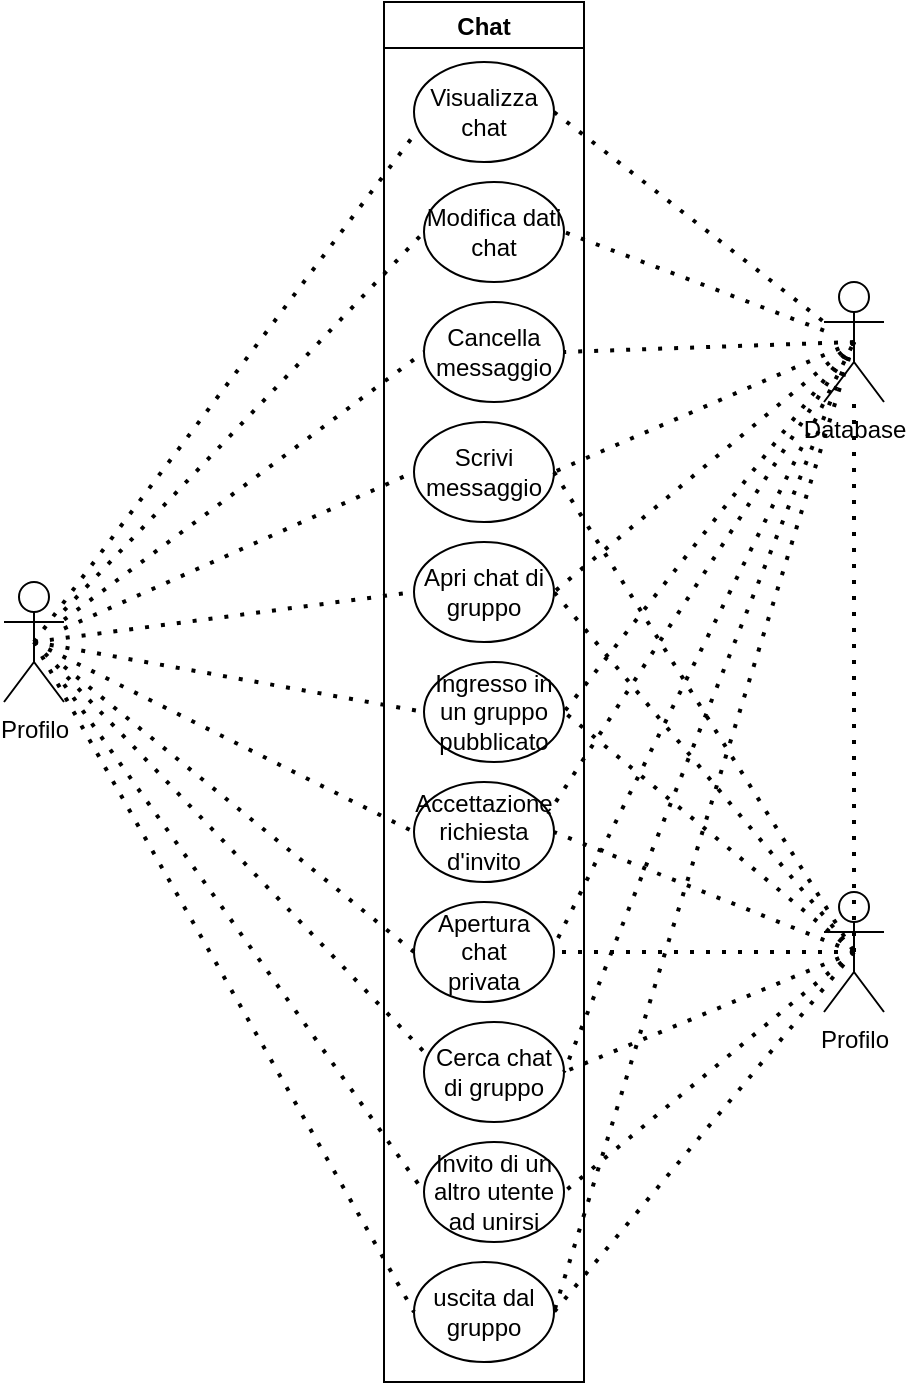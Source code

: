 <mxfile version="19.0.3" type="device"><diagram id="Vm9oYV6uqe7cTlF5DGEn" name="Page-1"><mxGraphModel dx="1504" dy="754" grid="1" gridSize="10" guides="1" tooltips="1" connect="1" arrows="1" fold="1" page="1" pageScale="1" pageWidth="827" pageHeight="1169" math="0" shadow="0"><root><mxCell id="0"/><mxCell id="1" parent="0"/><mxCell id="wOT-u2X4LBz9xPUqAjcz-2" value="&lt;meta charset=&quot;utf-8&quot;&gt;&lt;pre class=&quot;clipboard-data-container selectable hidden-input&quot; spellcheck=&quot;false&quot; tabindex=&quot;-1&quot; lang=&quot;klingon&quot; style=&quot;font-style: normal; font-weight: normal; letter-spacing: normal; text-indent: 0px; text-transform: none; word-spacing: 0px; text-decoration: none; margin: 0px; padding: 0px; border: 0px; font-family: inherit; font-size: 1px; font-stretch: inherit; line-height: inherit; overflow-wrap: break-word; outline: none; opacity: 0; top: 0px; left: 200px; width: 50px; height: 50px; overflow: scroll; color: rgb(0, 0, 0);&quot;&gt;{&#10;  &quot;type&quot;: &quot;selection&quot;,&#10;  &quot;guid&quot;: &quot;cb9ee496&quot;,&#10;  &quot;source&quot;: &quot;a1e20da75&quot;,&#10;  &quot;data&quot;: {&#10;    &quot;nodes&quot;: [&#10;      {&#10;        &quot;id&quot;: &quot;db95efa9&quot;,&#10;        &quot;x&quot;: 260,&#10;        &quot;y&quot;: 393,&#10;        &quot;width&quot;: 157,&#10;        &quot;height&quot;: 1111,&#10;        &quot;rotation&quot;: 0,&#10;        &quot;transform&quot;: &quot;matrix(1 0 0 1 260 393)&quot;,&#10;        &quot;inspectables&quot;: {&#10;          &quot;width_policy&quot;: &quot;fixed&quot;,&#10;          &quot;height_policy&quot;: &quot;fixed&quot;,&#10;          &quot;color&quot;: &quot;rgb(0,0,0)&quot;,&#10;          &quot;font_size&quot;: 14,&#10;          &quot;text_align&quot;: &quot;center&quot;,&#10;          &quot;line_height&quot;: 1.3,&#10;          &quot;background_color&quot;: &quot;rgb(255,255,255)&quot;,&#10;          &quot;stroke_color&quot;: &quot;rgb(0,0,0)&quot;,&#10;          &quot;stroke_width&quot;: 1.5,&#10;          &quot;stroke_style&quot;: &quot;solid&quot;,&#10;          &quot;opacity&quot;: 100,&#10;          &quot;bold&quot;: true,&#10;          &quot;italic&quot;: false,&#10;          &quot;underline&quot;: false,&#10;          &quot;strikethrough&quot;: false,&#10;          &quot;small_caps&quot;: false,&#10;          &quot;uppercase&quot;: false,&#10;          &quot;letter_spacing&quot;: 0,&#10;          &quot;font&quot;: &quot;Roboto&quot;,&#10;          &quot;font_weight&quot;: 400,&#10;          &quot;aspect_lock&quot;: false,&#10;          &quot;fe_dropshadow_enabled&quot;: true,&#10;          &quot;fe_dropshadow_opacity&quot;: 13,&#10;          &quot;fe_dropshadow_angle&quot;: 90,&#10;          &quot;fe_dropshadow_distance&quot;: 5,&#10;          &quot;fe_dropshadow_size&quot;: 11,&#10;          &quot;fe_dropshadow_color&quot;: &quot;rgb(45, 75, 90)&quot;,&#10;          &quot;vertical_align&quot;: &quot;top&quot;,&#10;          &quot;padding_left&quot;: 10,&#10;          &quot;padding_right&quot;: 10,&#10;          &quot;padding_top&quot;: 10,&#10;          &quot;padding_bottom&quot;: 10,&#10;          &quot;fe_blur_enabled&quot;: false,&#10;          &quot;fe_blur_size&quot;: 5&#10;        },&#10;        &quot;text&quot;: &quot;&amp;lt;p dir=\&quot;auto\&quot;&amp;gt;&amp;lt;span style=\&quot;font-family: Roboto, serif;\&quot; data-font=\&quot;font-roboto\&quot;&amp;gt;Chat&amp;lt;/span&amp;gt;&amp;lt;/p&amp;gt;&quot;,&#10;        &quot;name&quot;: &quot;uml-system-boundary&quot;,&#10;        &quot;deps&quot;: {}&#10;      },&#10;      {&#10;        &quot;id&quot;: &quot;41e5ae84&quot;,&#10;        &quot;x&quot;: 276,&#10;        &quot;y&quot;: 425,&#10;        &quot;width&quot;: 122,&#10;        &quot;height&quot;: 73,&#10;        &quot;rotation&quot;: 0,&#10;        &quot;transform&quot;: &quot;matrix(1 0 0 1 276 425)&quot;,&#10;        &quot;inspectables&quot;: {&#10;          &quot;width_policy&quot;: &quot;fixed&quot;,&#10;          &quot;height_policy&quot;: &quot;fixed&quot;,&#10;          &quot;color&quot;: &quot;rgb(0,0,0)&quot;,&#10;          &quot;font_size&quot;: 14,&#10;          &quot;text_align&quot;: &quot;center&quot;,&#10;          &quot;line_height&quot;: 1.3,&#10;          &quot;background_color&quot;: &quot;rgb(255,255,255)&quot;,&#10;          &quot;stroke_color&quot;: &quot;rgb(0,0,0)&quot;,&#10;          &quot;stroke_width&quot;: 1.5,&#10;          &quot;stroke_style&quot;: &quot;solid&quot;,&#10;          &quot;opacity&quot;: 100,&#10;          &quot;bold&quot;: null,&#10;          &quot;italic&quot;: false,&#10;          &quot;underline&quot;: false,&#10;          &quot;strikethrough&quot;: false,&#10;          &quot;small_caps&quot;: false,&#10;          &quot;uppercase&quot;: false,&#10;          &quot;letter_spacing&quot;: 0,&#10;          &quot;font&quot;: &quot;Roboto&quot;,&#10;          &quot;font_weight&quot;: 600,&#10;          &quot;aspect_lock&quot;: false,&#10;          &quot;fe_dropshadow_enabled&quot;: false,&#10;          &quot;fe_dropshadow_opacity&quot;: 75,&#10;          &quot;fe_dropshadow_angle&quot;: 90,&#10;          &quot;fe_dropshadow_distance&quot;: 5,&#10;          &quot;fe_dropshadow_size&quot;: 5,&#10;          &quot;fe_dropshadow_color&quot;: &quot;rgb(0, 0, 0)&quot;,&#10;          &quot;vertical_align&quot;: &quot;middle&quot;,&#10;          &quot;padding_left&quot;: 0,&#10;          &quot;padding_right&quot;: 0,&#10;          &quot;padding_top&quot;: 0,&#10;          &quot;padding_bottom&quot;: 0,&#10;          &quot;fe_blur_enabled&quot;: false,&#10;          &quot;fe_blur_size&quot;: 5&#10;        },&#10;        &quot;text&quot;: &quot;&amp;lt;p dir=\&quot;auto\&quot;&amp;gt;&amp;lt;span style=\&quot;font-family: Roboto, serif;\&quot; data-font=\&quot;font-roboto\&quot;&amp;gt;Personalizza sfondo&amp;lt;/span&amp;gt;&amp;lt;/p&amp;gt;&quot;,&#10;        &quot;name&quot;: &quot;uml-usecase&quot;,&#10;        &quot;deps&quot;: {}&#10;      },&#10;      {&#10;        &quot;id&quot;: &quot;97ffa20e&quot;,&#10;        &quot;x&quot;: 598,&#10;        &quot;y&quot;: 1026,&#10;        &quot;width&quot;: 93.22,&#10;        &quot;height&quot;: 124,&#10;        &quot;rotation&quot;: 0,&#10;        &quot;transform&quot;: &quot;matrix(1 0 0 1 598 1026)&quot;,&#10;        &quot;inspectables&quot;: {&#10;          &quot;aspect_lock&quot;: true,&#10;          &quot;background_color&quot;: &quot;rgb(17, 129, 241)&quot;,&#10;          &quot;stroke_color&quot;: &quot;rgb(17, 129, 241)&quot;,&#10;          &quot;stroke_width&quot;: 3,&#10;          &quot;stroke_style&quot;: &quot;solid&quot;,&#10;          &quot;opacity&quot;: 100,&#10;          &quot;fe_dropshadow_enabled&quot;: false,&#10;          &quot;fe_dropshadow_opacity&quot;: 75,&#10;          &quot;fe_dropshadow_angle&quot;: 90,&#10;          &quot;fe_dropshadow_distance&quot;: 5,&#10;          &quot;fe_dropshadow_size&quot;: 5,&#10;          &quot;fe_dropshadow_color&quot;: &quot;rgb(0, 0, 0)&quot;,&#10;          &quot;fe_blur_enabled&quot;: false,&#10;          &quot;fe_blur_size&quot;: 5,&#10;          &quot;color&quot;: &quot;rgb(0,0,0)&quot;,&#10;          &quot;font_size&quot;: 14,&#10;          &quot;text_align&quot;: &quot;center&quot;,&#10;          &quot;line_height&quot;: 1.3,&#10;          &quot;bold&quot;: true,&#10;          &quot;italic&quot;: false,&#10;          &quot;underline&quot;: false,&#10;          &quot;strikethrough&quot;: false,&#10;          &quot;small_caps&quot;: false,&#10;          &quot;uppercase&quot;: false,&#10;          &quot;letter_spacing&quot;: 0,&#10;          &quot;font&quot;: &quot;Roboto&quot;,&#10;          &quot;font_weight&quot;: 400,&#10;          &quot;width_policy&quot;: &quot;fixed&quot;,&#10;          &quot;height_policy&quot;: &quot;fixed&quot;&#10;        },&#10;        &quot;text&quot;: &quot;Utente&quot;,&#10;        &quot;name&quot;: &quot;uml-actor&quot;,&#10;        &quot;deps&quot;: {}&#10;      },&#10;      {&#10;        &quot;id&quot;: &quot;1e8850db&quot;,&#10;        &quot;x&quot;: 286,&#10;        &quot;y&quot;: 1047,&#10;        &quot;width&quot;: 106,&#10;        &quot;height&quot;: 83,&#10;        &quot;rotation&quot;: 0,&#10;        &quot;transform&quot;: &quot;matrix(1 0 0 1 286 1047)&quot;,&#10;        &quot;inspectables&quot;: {&#10;          &quot;width_policy&quot;: &quot;fixed&quot;,&#10;          &quot;height_policy&quot;: &quot;fixed&quot;,&#10;          &quot;color&quot;: &quot;rgb(0,0,0)&quot;,&#10;          &quot;font_size&quot;: 14,&#10;          &quot;text_align&quot;: &quot;center&quot;,&#10;          &quot;line_height&quot;: 1.3,&#10;          &quot;background_color&quot;: &quot;rgb(255,255,255)&quot;,&#10;          &quot;stroke_color&quot;: &quot;rgb(0,0,0)&quot;,&#10;          &quot;stroke_width&quot;: 1.5,&#10;          &quot;stroke_style&quot;: &quot;solid&quot;,&#10;          &quot;opacity&quot;: 100,&#10;          &quot;bold&quot;: null,&#10;          &quot;italic&quot;: false,&#10;          &quot;underline&quot;: false,&#10;          &quot;strikethrough&quot;: false,&#10;          &quot;small_caps&quot;: false,&#10;          &quot;uppercase&quot;: false,&#10;          &quot;letter_spacing&quot;: 0,&#10;          &quot;font&quot;: &quot;Roboto&quot;,&#10;          &quot;font_weight&quot;: 600,&#10;          &quot;aspect_lock&quot;: false,&#10;          &quot;fe_dropshadow_enabled&quot;: false,&#10;          &quot;fe_dropshadow_opacity&quot;: 75,&#10;          &quot;fe_dropshadow_angle&quot;: 90,&#10;          &quot;fe_dropshadow_distance&quot;: 5,&#10;          &quot;fe_dropshadow_size&quot;: 5,&#10;          &quot;fe_dropshadow_color&quot;: &quot;rgb(0, 0, 0)&quot;,&#10;          &quot;vertical_align&quot;: &quot;middle&quot;,&#10;          &quot;padding_left&quot;: 0,&#10;          &quot;padding_right&quot;: 0,&#10;          &quot;padding_top&quot;: 0,&#10;          &quot;padding_bottom&quot;: 0,&#10;          &quot;fe_blur_enabled&quot;: false,&#10;          &quot;fe_blur_size&quot;: 5&#10;        },&#10;        &quot;text&quot;: &quot;&amp;lt;p dir=\&quot;auto\&quot;&amp;gt;&amp;lt;span style=\&quot;font-family: Roboto, serif;\&quot; data-font=\&quot;font-roboto\&quot;&amp;gt;Accettazione richiesta d'invito&amp;lt;/span&amp;gt;&amp;lt;/p&amp;gt;&amp;lt;p dir=\&quot;auto\&quot;&amp;gt;&amp;lt;span style=\&quot;font-family: Roboto, serif;\&quot; data-font=\&quot;font-roboto\&quot;&amp;gt;&amp;lt;span&amp;gt;﻿&amp;lt;/span&amp;gt;&amp;lt;/span&amp;gt;&amp;lt;/p&amp;gt;&quot;,&#10;        &quot;name&quot;: &quot;uml-usecase&quot;,&#10;        &quot;deps&quot;: {}&#10;      },&#10;      {&#10;        &quot;id&quot;: &quot;50b9f70f&quot;,&#10;        &quot;x&quot;: 395,&#10;        &quot;y&quot;: 986,&#10;        &quot;width&quot;: 205,&#10;        &quot;height&quot;: 103,&#10;        &quot;rotation&quot;: 0,&#10;        &quot;transform&quot;: &quot;matrix(1 0 0 1 395 986)&quot;,&#10;        &quot;inspectables&quot;: {&#10;          &quot;width_policy&quot;: &quot;fixed&quot;,&#10;          &quot;height_policy&quot;: &quot;fixed&quot;,&#10;          &quot;connector_stroke_color&quot;: &quot;rgb(96, 96, 96)&quot;,&#10;          &quot;connector_stroke_width&quot;: 1.5,&#10;          &quot;connector_stroke_style&quot;: &quot;dashed&quot;,&#10;          &quot;opacity&quot;: 100,&#10;          &quot;line_type&quot;: &quot;diagonal&quot;,&#10;          &quot;connector_marker_start&quot;: &quot;none&quot;,&#10;          &quot;connector_marker_end&quot;: &quot;none&quot;,&#10;          &quot;resize_mode&quot;: [&#10;            &quot;nw&quot;,&#10;            &quot;se&quot;,&#10;            &quot;rotation&quot;&#10;          ],&#10;          &quot;aspect_lock&quot;: false,&#10;          &quot;fe_dropshadow_enabled&quot;: false,&#10;          &quot;fe_dropshadow_opacity&quot;: 75,&#10;          &quot;fe_dropshadow_angle&quot;: 90,&#10;          &quot;fe_dropshadow_distance&quot;: 5,&#10;          &quot;fe_dropshadow_size&quot;: 5,&#10;          &quot;fe_dropshadow_color&quot;: &quot;rgb(0, 0, 0)&quot;,&#10;          &quot;start_normal&quot;: 180,&#10;          &quot;end_normal&quot;: 0,&#10;          &quot;x1&quot;: 0,&#10;          &quot;x2&quot;: 1,&#10;          &quot;y1&quot;: 0.5,&#10;          &quot;y2&quot;: 0.5,&#10;          &quot;startx&quot;: 598,&#10;          &quot;starty&quot;: 1088,&#10;          &quot;endx&quot;: 396,&#10;          &quot;endy&quot;: 987.5,&#10;          &quot;offset1&quot;: 0,&#10;          &quot;offset2&quot;: 0,&#10;          &quot;hsplitoffset&quot;: 0,&#10;          &quot;vsplitoffset&quot;: 0,&#10;          &quot;hsplitclosest&quot;: -1,&#10;          &quot;vsplitclosest&quot;: -1,&#10;          &quot;start_node&quot;: &quot;97ffa20e&quot;,&#10;          &quot;end_node&quot;: &quot;036f4fce&quot;,&#10;          &quot;fe_blur_enabled&quot;: false,&#10;          &quot;fe_blur_size&quot;: 5&#10;        },&#10;        &quot;text&quot;: &quot;&quot;,&#10;        &quot;name&quot;: &quot;connector&quot;,&#10;        &quot;deps&quot;: {}&#10;      },&#10;      {&#10;        &quot;id&quot;: &quot;fec60029&quot;,&#10;        &quot;x&quot;: 379,&#10;        &quot;y&quot;: 450,&#10;        &quot;width&quot;: 221,&#10;        &quot;height&quot;: 167,&#10;        &quot;rotation&quot;: 0,&#10;        &quot;transform&quot;: &quot;matrix(1 0 0 1 378.5 449.5)&quot;,&#10;        &quot;inspectables&quot;: {&#10;          &quot;width_policy&quot;: &quot;fixed&quot;,&#10;          &quot;height_policy&quot;: &quot;fixed&quot;,&#10;          &quot;connector_stroke_color&quot;: &quot;rgb(96, 96, 96)&quot;,&#10;          &quot;connector_stroke_width&quot;: 1.5,&#10;          &quot;connector_stroke_style&quot;: &quot;dashed&quot;,&#10;          &quot;opacity&quot;: 100,&#10;          &quot;line_type&quot;: &quot;diagonal&quot;,&#10;          &quot;connector_marker_start&quot;: &quot;none&quot;,&#10;          &quot;connector_marker_end&quot;: &quot;none&quot;,&#10;          &quot;resize_mode&quot;: [&#10;            &quot;nw&quot;,&#10;            &quot;se&quot;,&#10;            &quot;rotation&quot;&#10;          ],&#10;          &quot;aspect_lock&quot;: false,&#10;          &quot;fe_dropshadow_enabled&quot;: false,&#10;          &quot;fe_dropshadow_opacity&quot;: 75,&#10;          &quot;fe_dropshadow_angle&quot;: 90,&#10;          &quot;fe_dropshadow_distance&quot;: 5,&#10;          &quot;fe_dropshadow_size&quot;: 5,&#10;          &quot;fe_dropshadow_color&quot;: &quot;rgb(0, 0, 0)&quot;,&#10;          &quot;start_normal&quot;: 36.975,&#10;          &quot;end_normal&quot;: 180,&#10;          &quot;x1&quot;: 379.5,&#10;          &quot;x2&quot;: 0,&#10;          &quot;y1&quot;: 450.5,&#10;          &quot;y2&quot;: 0.5,&#10;          &quot;startx&quot;: 379.5,&#10;          &quot;starty&quot;: 450.5,&#10;          &quot;endx&quot;: 598,&#10;          &quot;endy&quot;: 615,&#10;          &quot;offset1&quot;: 0,&#10;          &quot;offset2&quot;: 0,&#10;          &quot;hsplitoffset&quot;: 0,&#10;          &quot;vsplitoffset&quot;: 0,&#10;          &quot;hsplitclosest&quot;: -1,&#10;          &quot;vsplitclosest&quot;: -1,&#10;          &quot;start_node&quot;: &quot;&quot;,&#10;          &quot;end_node&quot;: &quot;c43732c6&quot;,&#10;          &quot;fe_blur_enabled&quot;: false,&#10;          &quot;fe_blur_size&quot;: 5&#10;        },&#10;        &quot;text&quot;: &quot;&quot;,&#10;        &quot;name&quot;: &quot;connector&quot;,&#10;        &quot;deps&quot;: {}&#10;      },&#10;      {&#10;        &quot;id&quot;: &quot;afcd6139&quot;,&#10;        &quot;x&quot;: 271,&#10;        &quot;y&quot;: 1164,&#10;        &quot;width&quot;: 135,&#10;        &quot;height&quot;: 58,&#10;        &quot;rotation&quot;: 0,&#10;        &quot;transform&quot;: &quot;matrix(1 0 0 1 271 1164)&quot;,&#10;        &quot;inspectables&quot;: {&#10;          &quot;width_policy&quot;: &quot;fixed&quot;,&#10;          &quot;height_policy&quot;: &quot;fixed&quot;,&#10;          &quot;color&quot;: &quot;rgb(0,0,0)&quot;,&#10;          &quot;font_size&quot;: 14,&#10;          &quot;text_align&quot;: &quot;center&quot;,&#10;          &quot;line_height&quot;: 1.3,&#10;          &quot;background_color&quot;: &quot;rgb(255,255,255)&quot;,&#10;          &quot;stroke_color&quot;: &quot;rgb(0,0,0)&quot;,&#10;          &quot;stroke_width&quot;: 1.5,&#10;          &quot;stroke_style&quot;: &quot;solid&quot;,&#10;          &quot;opacity&quot;: 100,&#10;          &quot;bold&quot;: null,&#10;          &quot;italic&quot;: false,&#10;          &quot;underline&quot;: false,&#10;          &quot;strikethrough&quot;: false,&#10;          &quot;small_caps&quot;: false,&#10;          &quot;uppercase&quot;: false,&#10;          &quot;letter_spacing&quot;: 0,&#10;          &quot;font&quot;: &quot;Roboto&quot;,&#10;          &quot;font_weight&quot;: 600,&#10;          &quot;aspect_lock&quot;: false,&#10;          &quot;fe_dropshadow_enabled&quot;: false,&#10;          &quot;fe_dropshadow_opacity&quot;: 75,&#10;          &quot;fe_dropshadow_angle&quot;: 90,&#10;          &quot;fe_dropshadow_distance&quot;: 5,&#10;          &quot;fe_dropshadow_size&quot;: 5,&#10;          &quot;fe_dropshadow_color&quot;: &quot;rgb(0, 0, 0)&quot;,&#10;          &quot;vertical_align&quot;: &quot;middle&quot;,&#10;          &quot;padding_left&quot;: 0,&#10;          &quot;padding_right&quot;: 0,&#10;          &quot;padding_top&quot;: 0,&#10;          &quot;padding_bottom&quot;: 0,&#10;          &quot;fe_blur_enabled&quot;: false,&#10;          &quot;fe_blur_size&quot;: 5&#10;        },&#10;        &quot;text&quot;: &quot;&amp;lt;p dir=\&quot;auto\&quot;&amp;gt;Apertura chat &amp;lt;/p&amp;gt;&amp;lt;p dir=\&quot;auto\&quot;&amp;gt;privata&amp;lt;/p&amp;gt;&quot;,&#10;        &quot;name&quot;: &quot;uml-usecase&quot;,&#10;        &quot;deps&quot;: {}&#10;      },&#10;      {&#10;        &quot;id&quot;: &quot;60f704fe&quot;,&#10;        &quot;x&quot;: 279,&#10;        &quot;y&quot;: 515,&#10;        &quot;width&quot;: 119,&#10;        &quot;height&quot;: 76,&#10;        &quot;rotation&quot;: 0,&#10;        &quot;transform&quot;: &quot;matrix(1 0 0 1 279 515)&quot;,&#10;        &quot;inspectables&quot;: {&#10;          &quot;width_policy&quot;: &quot;fixed&quot;,&#10;          &quot;height_policy&quot;: &quot;fixed&quot;,&#10;          &quot;color&quot;: &quot;rgb(0,0,0)&quot;,&#10;          &quot;font_size&quot;: 14,&#10;          &quot;text_align&quot;: &quot;center&quot;,&#10;          &quot;line_height&quot;: 1.3,&#10;          &quot;background_color&quot;: &quot;rgb(255,255,255)&quot;,&#10;          &quot;stroke_color&quot;: &quot;rgb(0,0,0)&quot;,&#10;          &quot;stroke_width&quot;: 1.5,&#10;          &quot;stroke_style&quot;: &quot;solid&quot;,&#10;          &quot;opacity&quot;: 100,&#10;          &quot;bold&quot;: null,&#10;          &quot;italic&quot;: false,&#10;          &quot;underline&quot;: false,&#10;          &quot;strikethrough&quot;: false,&#10;          &quot;small_caps&quot;: false,&#10;          &quot;uppercase&quot;: false,&#10;          &quot;letter_spacing&quot;: 0,&#10;          &quot;font&quot;: &quot;Roboto&quot;,&#10;          &quot;font_weight&quot;: 600,&#10;          &quot;aspect_lock&quot;: false,&#10;          &quot;fe_dropshadow_enabled&quot;: false,&#10;          &quot;fe_dropshadow_opacity&quot;: 75,&#10;          &quot;fe_dropshadow_angle&quot;: 90,&#10;          &quot;fe_dropshadow_distance&quot;: 5,&#10;          &quot;fe_dropshadow_size&quot;: 5,&#10;          &quot;fe_dropshadow_color&quot;: &quot;rgb(0, 0, 0)&quot;,&#10;          &quot;vertical_align&quot;: &quot;middle&quot;,&#10;          &quot;padding_left&quot;: 0,&#10;          &quot;padding_right&quot;: 0,&#10;          &quot;padding_top&quot;: 0,&#10;          &quot;padding_bottom&quot;: 0,&#10;          &quot;fe_blur_enabled&quot;: false,&#10;          &quot;fe_blur_size&quot;: 5&#10;        },&#10;        &quot;text&quot;: &quot;&amp;lt;p dir=\&quot;auto\&quot;&amp;gt;Visualizzazione&amp;lt;/p&amp;gt;&amp;lt;p dir=\&quot;auto\&quot;&amp;gt;chat&amp;lt;/p&amp;gt;&amp;lt;p dir=\&quot;auto\&quot;&amp;gt;&amp;lt;br&amp;gt;&amp;lt;/p&amp;gt;&quot;,&#10;        &quot;name&quot;: &quot;uml-usecase&quot;,&#10;        &quot;deps&quot;: {}&#10;      },&#10;      {&#10;        &quot;id&quot;: &quot;b6f65c40&quot;,&#10;        &quot;x&quot;: 55,&#10;        &quot;y&quot;: 906,&#10;        &quot;width&quot;: 92.756,&#10;        &quot;height&quot;: 124,&#10;        &quot;rotation&quot;: 0,&#10;        &quot;transform&quot;: &quot;matrix(1 0 0 1 55 906)&quot;,&#10;        &quot;inspectables&quot;: {&#10;          &quot;aspect_lock&quot;: true,&#10;          &quot;background_color&quot;: &quot;rgb(17, 129, 241)&quot;,&#10;          &quot;stroke_color&quot;: &quot;rgb(17, 129, 241)&quot;,&#10;          &quot;stroke_width&quot;: 3,&#10;          &quot;stroke_style&quot;: &quot;solid&quot;,&#10;          &quot;opacity&quot;: 100,&#10;          &quot;fe_dropshadow_enabled&quot;: false,&#10;          &quot;fe_dropshadow_opacity&quot;: 75,&#10;          &quot;fe_dropshadow_angle&quot;: 90,&#10;          &quot;fe_dropshadow_distance&quot;: 5,&#10;          &quot;fe_dropshadow_size&quot;: 5,&#10;          &quot;fe_dropshadow_color&quot;: &quot;rgb(0, 0, 0)&quot;,&#10;          &quot;fe_blur_enabled&quot;: false,&#10;          &quot;fe_blur_size&quot;: 5,&#10;          &quot;color&quot;: &quot;rgb(0,0,0)&quot;,&#10;          &quot;font_size&quot;: 14,&#10;          &quot;text_align&quot;: &quot;center&quot;,&#10;          &quot;line_height&quot;: 1.3,&#10;          &quot;bold&quot;: true,&#10;          &quot;italic&quot;: false,&#10;          &quot;underline&quot;: false,&#10;          &quot;strikethrough&quot;: false,&#10;          &quot;small_caps&quot;: false,&#10;          &quot;uppercase&quot;: false,&#10;          &quot;letter_spacing&quot;: 0,&#10;          &quot;font&quot;: &quot;Roboto&quot;,&#10;          &quot;font_weight&quot;: 400,&#10;          &quot;width_policy&quot;: &quot;fixed&quot;,&#10;          &quot;height_policy&quot;: &quot;fixed&quot;&#10;        },&#10;        &quot;text&quot;: &quot;Utente&quot;,&#10;        &quot;name&quot;: &quot;uml-actor&quot;,&#10;        &quot;deps&quot;: {}&#10;      },&#10;      {&#10;        &quot;id&quot;: &quot;44377b74&quot;,&#10;        &quot;x&quot;: 147,&#10;        &quot;y&quot;: 966,&#10;        &quot;width&quot;: 126,&#10;        &quot;height&quot;: 228,&#10;        &quot;rotation&quot;: 0,&#10;        &quot;transform&quot;: &quot;matrix(1 0 0 1 147 966.25)&quot;,&#10;        &quot;inspectables&quot;: {&#10;          &quot;width_policy&quot;: &quot;fixed&quot;,&#10;          &quot;height_policy&quot;: &quot;fixed&quot;,&#10;          &quot;connector_stroke_color&quot;: &quot;rgb(96, 96, 96)&quot;,&#10;          &quot;connector_stroke_width&quot;: 1.5,&#10;          &quot;connector_stroke_style&quot;: &quot;dashed&quot;,&#10;          &quot;opacity&quot;: 100,&#10;          &quot;line_type&quot;: &quot;diagonal&quot;,&#10;          &quot;connector_marker_start&quot;: &quot;none&quot;,&#10;          &quot;connector_marker_end&quot;: &quot;none&quot;,&#10;          &quot;resize_mode&quot;: [&#10;            &quot;nw&quot;,&#10;            &quot;se&quot;,&#10;            &quot;rotation&quot;&#10;          ],&#10;          &quot;aspect_lock&quot;: false,&#10;          &quot;fe_dropshadow_enabled&quot;: false,&#10;          &quot;fe_dropshadow_opacity&quot;: 75,&#10;          &quot;fe_dropshadow_angle&quot;: 90,&#10;          &quot;fe_dropshadow_distance&quot;: 5,&#10;          &quot;fe_dropshadow_size&quot;: 5,&#10;          &quot;fe_dropshadow_color&quot;: &quot;rgb(0, 0, 0)&quot;,&#10;          &quot;start_normal&quot;: 0,&#10;          &quot;end_normal&quot;: 180,&#10;          &quot;x1&quot;: 1,&#10;          &quot;x2&quot;: 0,&#10;          &quot;y1&quot;: 0.5,&#10;          &quot;y2&quot;: 0.5,&#10;          &quot;startx&quot;: 147.756,&#10;          &quot;starty&quot;: 968,&#10;          &quot;endx&quot;: 271,&#10;          &quot;endy&quot;: 1193,&#10;          &quot;offset1&quot;: 0,&#10;          &quot;offset2&quot;: 0,&#10;          &quot;hsplitoffset&quot;: 0,&#10;          &quot;vsplitoffset&quot;: 0,&#10;          &quot;hsplitclosest&quot;: -1,&#10;          &quot;vsplitclosest&quot;: -1,&#10;          &quot;start_node&quot;: &quot;b6f65c40&quot;,&#10;          &quot;end_node&quot;: &quot;afcd6139&quot;,&#10;          &quot;fe_blur_enabled&quot;: false,&#10;          &quot;fe_blur_size&quot;: 5&#10;        },&#10;        &quot;text&quot;: &quot;&quot;,&#10;        &quot;name&quot;: &quot;connector&quot;,&#10;        &quot;deps&quot;: {}&#10;      },&#10;      {&#10;        &quot;id&quot;: &quot;66963d23&quot;,&#10;        &quot;x&quot;: 147,&#10;        &quot;y&quot;: 551,&#10;        &quot;width&quot;: 134,&#10;        &quot;height&quot;: 418,&#10;        &quot;rotation&quot;: 0,&#10;        &quot;transform&quot;: &quot;matrix(1 0 0 1 147 551.25)&quot;,&#10;        &quot;inspectables&quot;: {&#10;          &quot;width_policy&quot;: &quot;fixed&quot;,&#10;          &quot;height_policy&quot;: &quot;fixed&quot;,&#10;          &quot;connector_stroke_color&quot;: &quot;rgb(96, 96, 96)&quot;,&#10;          &quot;connector_stroke_width&quot;: 1.5,&#10;          &quot;connector_stroke_style&quot;: &quot;dashed&quot;,&#10;          &quot;opacity&quot;: 100,&#10;          &quot;line_type&quot;: &quot;diagonal&quot;,&#10;          &quot;connector_marker_start&quot;: &quot;none&quot;,&#10;          &quot;connector_marker_end&quot;: &quot;none&quot;,&#10;          &quot;resize_mode&quot;: [&#10;            &quot;nw&quot;,&#10;            &quot;se&quot;,&#10;            &quot;rotation&quot;&#10;          ],&#10;          &quot;aspect_lock&quot;: false,&#10;          &quot;fe_dropshadow_enabled&quot;: false,&#10;          &quot;fe_dropshadow_opacity&quot;: 75,&#10;          &quot;fe_dropshadow_angle&quot;: 90,&#10;          &quot;fe_dropshadow_distance&quot;: 5,&#10;          &quot;fe_dropshadow_size&quot;: 5,&#10;          &quot;fe_dropshadow_color&quot;: &quot;rgb(0, 0, 0)&quot;,&#10;          &quot;start_normal&quot;: 0,&#10;          &quot;end_normal&quot;: 180,&#10;          &quot;x1&quot;: 1,&#10;          &quot;x2&quot;: 0,&#10;          &quot;y1&quot;: 0.5,&#10;          &quot;y2&quot;: 0.5,&#10;          &quot;startx&quot;: 147.756,&#10;          &quot;starty&quot;: 968,&#10;          &quot;endx&quot;: 279,&#10;          &quot;endy&quot;: 553,&#10;          &quot;offset1&quot;: 0,&#10;          &quot;offset2&quot;: 0,&#10;          &quot;hsplitoffset&quot;: 0,&#10;          &quot;vsplitoffset&quot;: 0,&#10;          &quot;hsplitclosest&quot;: -1,&#10;          &quot;vsplitclosest&quot;: -1,&#10;          &quot;start_node&quot;: &quot;b6f65c40&quot;,&#10;          &quot;end_node&quot;: &quot;60f704fe&quot;,&#10;          &quot;fe_blur_enabled&quot;: false,&#10;          &quot;fe_blur_size&quot;: 5&#10;        },&#10;        &quot;text&quot;: &quot;&quot;,&#10;        &quot;name&quot;: &quot;connector&quot;,&#10;        &quot;deps&quot;: {}&#10;      },&#10;      {&#10;        &quot;id&quot;: &quot;08fb4035&quot;,&#10;        &quot;x&quot;: 278,&#10;        &quot;y&quot;: 837,&#10;        &quot;width&quot;: 121,&#10;        &quot;height&quot;: 91,&#10;        &quot;rotation&quot;: 0,&#10;        &quot;transform&quot;: &quot;matrix(1 0 0 1 278 837)&quot;,&#10;        &quot;inspectables&quot;: {&#10;          &quot;width_policy&quot;: &quot;fixed&quot;,&#10;          &quot;height_policy&quot;: &quot;fixed&quot;,&#10;          &quot;color&quot;: &quot;rgb(0,0,0)&quot;,&#10;          &quot;font_size&quot;: 14,&#10;          &quot;text_align&quot;: &quot;center&quot;,&#10;          &quot;line_height&quot;: 1.3,&#10;          &quot;background_color&quot;: &quot;rgb(255,255,255)&quot;,&#10;          &quot;stroke_color&quot;: &quot;rgb(0,0,0)&quot;,&#10;          &quot;stroke_width&quot;: 1.5,&#10;          &quot;stroke_style&quot;: &quot;solid&quot;,&#10;          &quot;opacity&quot;: 100,&#10;          &quot;bold&quot;: null,&#10;          &quot;italic&quot;: false,&#10;          &quot;underline&quot;: false,&#10;          &quot;strikethrough&quot;: false,&#10;          &quot;small_caps&quot;: false,&#10;          &quot;uppercase&quot;: false,&#10;          &quot;letter_spacing&quot;: 0,&#10;          &quot;font&quot;: &quot;Roboto&quot;,&#10;          &quot;font_weight&quot;: 600,&#10;          &quot;aspect_lock&quot;: false,&#10;          &quot;fe_dropshadow_enabled&quot;: false,&#10;          &quot;fe_dropshadow_opacity&quot;: 75,&#10;          &quot;fe_dropshadow_angle&quot;: 90,&#10;          &quot;fe_dropshadow_distance&quot;: 5,&#10;          &quot;fe_dropshadow_size&quot;: 5,&#10;          &quot;fe_dropshadow_color&quot;: &quot;rgb(0, 0, 0)&quot;,&#10;          &quot;vertical_align&quot;: &quot;middle&quot;,&#10;          &quot;padding_left&quot;: 0,&#10;          &quot;padding_right&quot;: 0,&#10;          &quot;padding_top&quot;: 0,&#10;          &quot;padding_bottom&quot;: 0,&#10;          &quot;fe_blur_enabled&quot;: false,&#10;          &quot;fe_blur_size&quot;: 5&#10;        },&#10;        &quot;text&quot;: &quot;&amp;lt;p dir=\&quot;auto\&quot;&amp;gt;&amp;lt;span style=\&quot;font-weight: 600; font-family: Roboto, serif;\&quot; data-font=\&quot;font-roboto\&quot;&amp;gt;Apertura chat&amp;lt;/span&amp;gt;&amp;lt;/p&amp;gt;&amp;lt;p dir=\&quot;auto\&quot;&amp;gt;&amp;lt;span style=\&quot;font-weight: 600; font-family: Roboto, serif;\&quot; data-font=\&quot;font-roboto\&quot;&amp;gt;﻿di gruppo&amp;lt;/span&amp;gt;&amp;lt;/p&amp;gt;&amp;lt;p dir=\&quot;auto\&quot;&amp;gt;&amp;lt;span style=\&quot;font-weight: 600; font-family: Roboto, serif;\&quot; data-font=\&quot;font-roboto\&quot;&amp;gt;﻿&amp;lt;/span&amp;gt;&amp;lt;/p&amp;gt;&quot;,&#10;        &quot;name&quot;: &quot;uml-usecase&quot;,&#10;        &quot;deps&quot;: {}&#10;      },&#10;      {&#10;        &quot;id&quot;: &quot;c43732c6&quot;,&#10;        &quot;x&quot;: 598,&#10;        &quot;y&quot;: 553,&#10;        &quot;width&quot;: 93.22,&#10;        &quot;height&quot;: 124,&#10;        &quot;rotation&quot;: 0,&#10;        &quot;transform&quot;: &quot;matrix(1 0 0 1 598 553)&quot;,&#10;        &quot;inspectables&quot;: {&#10;          &quot;aspect_lock&quot;: true,&#10;          &quot;background_color&quot;: &quot;rgb(17, 129, 241)&quot;,&#10;          &quot;stroke_color&quot;: &quot;rgb(17, 129, 241)&quot;,&#10;          &quot;stroke_width&quot;: 3,&#10;          &quot;stroke_style&quot;: &quot;solid&quot;,&#10;          &quot;opacity&quot;: 100,&#10;          &quot;fe_dropshadow_enabled&quot;: false,&#10;          &quot;fe_dropshadow_opacity&quot;: 75,&#10;          &quot;fe_dropshadow_angle&quot;: 90,&#10;          &quot;fe_dropshadow_distance&quot;: 5,&#10;          &quot;fe_dropshadow_size&quot;: 5,&#10;          &quot;fe_dropshadow_color&quot;: &quot;rgb(0, 0, 0)&quot;,&#10;          &quot;fe_blur_enabled&quot;: false,&#10;          &quot;fe_blur_size&quot;: 5,&#10;          &quot;color&quot;: &quot;rgb(0,0,0)&quot;,&#10;          &quot;font_size&quot;: 14,&#10;          &quot;text_align&quot;: &quot;center&quot;,&#10;          &quot;line_height&quot;: 1.3,&#10;          &quot;bold&quot;: true,&#10;          &quot;italic&quot;: false,&#10;          &quot;underline&quot;: false,&#10;          &quot;strikethrough&quot;: false,&#10;          &quot;small_caps&quot;: false,&#10;          &quot;uppercase&quot;: false,&#10;          &quot;letter_spacing&quot;: 0,&#10;          &quot;font&quot;: &quot;Roboto&quot;,&#10;          &quot;font_weight&quot;: 400,&#10;          &quot;width_policy&quot;: &quot;fixed&quot;,&#10;          &quot;height_policy&quot;: &quot;fixed&quot;&#10;        },&#10;        &quot;text&quot;: &quot;Database&quot;,&#10;        &quot;name&quot;: &quot;uml-actor&quot;,&#10;        &quot;deps&quot;: {}&#10;      },&#10;      {&#10;        &quot;id&quot;: &quot;7da6b022&quot;,&#10;        &quot;x&quot;: 394,&#10;        &quot;y&quot;: 614,&#10;        &quot;width&quot;: 206,&#10;        &quot;height&quot;: 157,&#10;        &quot;rotation&quot;: 0,&#10;        &quot;transform&quot;: &quot;matrix(1 0 0 1 393.5 613.5)&quot;,&#10;        &quot;inspectables&quot;: {&#10;          &quot;width_policy&quot;: &quot;fixed&quot;,&#10;          &quot;height_policy&quot;: &quot;fixed&quot;,&#10;          &quot;connector_stroke_color&quot;: &quot;rgb(96, 96, 96)&quot;,&#10;          &quot;connector_stroke_width&quot;: 1.5,&#10;          &quot;connector_stroke_style&quot;: &quot;dashed&quot;,&#10;          &quot;opacity&quot;: 100,&#10;          &quot;line_type&quot;: &quot;diagonal&quot;,&#10;          &quot;connector_marker_start&quot;: &quot;none&quot;,&#10;          &quot;connector_marker_end&quot;: &quot;none&quot;,&#10;          &quot;resize_mode&quot;: [&#10;            &quot;nw&quot;,&#10;            &quot;se&quot;,&#10;            &quot;rotation&quot;&#10;          ],&#10;          &quot;aspect_lock&quot;: false,&#10;          &quot;fe_dropshadow_enabled&quot;: false,&#10;          &quot;fe_dropshadow_opacity&quot;: 75,&#10;          &quot;fe_dropshadow_angle&quot;: 90,&#10;          &quot;fe_dropshadow_distance&quot;: 5,&#10;          &quot;fe_dropshadow_size&quot;: 5,&#10;          &quot;fe_dropshadow_color&quot;: &quot;rgb(0, 0, 0)&quot;,&#10;          &quot;start_normal&quot;: 0,&#10;          &quot;end_normal&quot;: 180,&#10;          &quot;x1&quot;: 1,&#10;          &quot;x2&quot;: 0,&#10;          &quot;y1&quot;: 0.5,&#10;          &quot;y2&quot;: 0.5,&#10;          &quot;startx&quot;: 395,&#10;          &quot;starty&quot;: 769,&#10;          &quot;endx&quot;: 598,&#10;          &quot;endy&quot;: 615,&#10;          &quot;offset1&quot;: 0,&#10;          &quot;offset2&quot;: 0,&#10;          &quot;hsplitoffset&quot;: 0,&#10;          &quot;vsplitoffset&quot;: 0,&#10;          &quot;hsplitclosest&quot;: -1,&#10;          &quot;vsplitclosest&quot;: -1,&#10;          &quot;start_node&quot;: &quot;74c3804a&quot;,&#10;          &quot;end_node&quot;: &quot;c43732c6&quot;,&#10;          &quot;fe_blur_enabled&quot;: false,&#10;          &quot;fe_blur_size&quot;: 5&#10;        },&#10;        &quot;text&quot;: &quot;&quot;,&#10;        &quot;name&quot;: &quot;connector&quot;,&#10;        &quot;deps&quot;: {}&#10;      },&#10;      {&#10;        &quot;id&quot;: &quot;50252abd&quot;,&#10;        &quot;x&quot;: 397,&#10;        &quot;y&quot;: 552,&#10;        &quot;width&quot;: 203,&#10;        &quot;height&quot;: 65,&#10;        &quot;rotation&quot;: 0,&#10;        &quot;transform&quot;: &quot;matrix(1 0 0 1 396.5 551.5)&quot;,&#10;        &quot;inspectables&quot;: {&#10;          &quot;width_policy&quot;: &quot;fixed&quot;,&#10;          &quot;height_policy&quot;: &quot;fixed&quot;,&#10;          &quot;connector_stroke_color&quot;: &quot;rgb(96, 96, 96)&quot;,&#10;          &quot;connector_stroke_width&quot;: 1.5,&#10;          &quot;connector_stroke_style&quot;: &quot;dashed&quot;,&#10;          &quot;opacity&quot;: 100,&#10;          &quot;line_type&quot;: &quot;diagonal&quot;,&#10;          &quot;connector_marker_start&quot;: &quot;none&quot;,&#10;          &quot;connector_marker_end&quot;: &quot;none&quot;,&#10;          &quot;resize_mode&quot;: [&#10;            &quot;nw&quot;,&#10;            &quot;se&quot;,&#10;            &quot;rotation&quot;&#10;          ],&#10;          &quot;aspect_lock&quot;: false,&#10;          &quot;fe_dropshadow_enabled&quot;: false,&#10;          &quot;fe_dropshadow_opacity&quot;: 75,&#10;          &quot;fe_dropshadow_angle&quot;: 90,&#10;          &quot;fe_dropshadow_distance&quot;: 5,&#10;          &quot;fe_dropshadow_size&quot;: 5,&#10;          &quot;fe_dropshadow_color&quot;: &quot;rgb(0, 0, 0)&quot;,&#10;          &quot;start_normal&quot;: 0,&#10;          &quot;end_normal&quot;: 180,&#10;          &quot;x1&quot;: 1,&#10;          &quot;x2&quot;: 0,&#10;          &quot;y1&quot;: 0.5,&#10;          &quot;y2&quot;: 0.5,&#10;          &quot;startx&quot;: 398,&#10;          &quot;starty&quot;: 553,&#10;          &quot;endx&quot;: 598,&#10;          &quot;endy&quot;: 615,&#10;          &quot;offset1&quot;: 0,&#10;          &quot;offset2&quot;: 0,&#10;          &quot;hsplitoffset&quot;: 0,&#10;          &quot;vsplitoffset&quot;: 0,&#10;          &quot;hsplitclosest&quot;: -1,&#10;          &quot;vsplitclosest&quot;: -1,&#10;          &quot;start_node&quot;: &quot;60f704fe&quot;,&#10;          &quot;end_node&quot;: &quot;c43732c6&quot;,&#10;          &quot;fe_blur_enabled&quot;: false,&#10;          &quot;fe_blur_size&quot;: 5&#10;        },&#10;        &quot;text&quot;: &quot;&quot;,&#10;        &quot;name&quot;: &quot;connector&quot;,&#10;        &quot;deps&quot;: {}&#10;      },&#10;      {&#10;        &quot;id&quot;: &quot;77313e8a&quot;,&#10;        &quot;x&quot;: 644,&#10;        &quot;y&quot;: 676,&#10;        &quot;width&quot;: 3,&#10;        &quot;height&quot;: 352,&#10;        &quot;rotation&quot;: 0,&#10;        &quot;transform&quot;: &quot;matrix(1 0 0 1 644 676)&quot;,&#10;        &quot;inspectables&quot;: {&#10;          &quot;width_policy&quot;: &quot;fixed&quot;,&#10;          &quot;height_policy&quot;: &quot;fixed&quot;,&#10;          &quot;connector_stroke_color&quot;: &quot;rgb(96, 96, 96)&quot;,&#10;          &quot;connector_stroke_width&quot;: 1.5,&#10;          &quot;connector_stroke_style&quot;: &quot;dashed&quot;,&#10;          &quot;opacity&quot;: 100,&#10;          &quot;line_type&quot;: &quot;diagonal&quot;,&#10;          &quot;connector_marker_start&quot;: &quot;none&quot;,&#10;          &quot;connector_marker_end&quot;: &quot;none&quot;,&#10;          &quot;resize_mode&quot;: [&#10;            &quot;nw&quot;,&#10;            &quot;se&quot;,&#10;            &quot;rotation&quot;&#10;          ],&#10;          &quot;aspect_lock&quot;: false,&#10;          &quot;fe_dropshadow_enabled&quot;: false,&#10;          &quot;fe_dropshadow_opacity&quot;: 75,&#10;          &quot;fe_dropshadow_angle&quot;: 90,&#10;          &quot;fe_dropshadow_distance&quot;: 5,&#10;          &quot;fe_dropshadow_size&quot;: 5,&#10;          &quot;fe_dropshadow_color&quot;: &quot;rgb(0, 0, 0)&quot;,&#10;          &quot;start_normal&quot;: 90,&#10;          &quot;end_normal&quot;: 270,&#10;          &quot;x1&quot;: 0.5,&#10;          &quot;x2&quot;: 0.5,&#10;          &quot;y1&quot;: 1,&#10;          &quot;y2&quot;: 0,&#10;          &quot;startx&quot;: 644.61,&#10;          &quot;starty&quot;: 677,&#10;          &quot;endx&quot;: 644.61,&#10;          &quot;endy&quot;: 1026,&#10;          &quot;offset1&quot;: 0,&#10;          &quot;offset2&quot;: 0,&#10;          &quot;hsplitoffset&quot;: 0,&#10;          &quot;vsplitoffset&quot;: 0,&#10;          &quot;hsplitclosest&quot;: -1,&#10;          &quot;vsplitclosest&quot;: -1,&#10;          &quot;start_node&quot;: &quot;c43732c6&quot;,&#10;          &quot;end_node&quot;: &quot;97ffa20e&quot;,&#10;          &quot;fe_blur_enabled&quot;: false,&#10;          &quot;fe_blur_size&quot;: 5&#10;        },&#10;        &quot;text&quot;: &quot;&quot;,&#10;        &quot;name&quot;: &quot;connector&quot;,&#10;        &quot;deps&quot;: {}&#10;      },&#10;      {&#10;        &quot;id&quot;: &quot;152abc87&quot;,&#10;        &quot;x&quot;: 405,&#10;        &quot;y&quot;: 1086,&#10;        &quot;width&quot;: 195,&#10;        &quot;height&quot;: 108,&#10;        &quot;rotation&quot;: 0,&#10;        &quot;transform&quot;: &quot;matrix(1 0 0 1 405 1086)&quot;,&#10;        &quot;inspectables&quot;: {&#10;          &quot;width_policy&quot;: &quot;fixed&quot;,&#10;          &quot;height_policy&quot;: &quot;fixed&quot;,&#10;          &quot;connector_stroke_color&quot;: &quot;rgb(96, 96, 96)&quot;,&#10;          &quot;connector_stroke_width&quot;: 1.5,&#10;          &quot;connector_stroke_style&quot;: &quot;dashed&quot;,&#10;          &quot;opacity&quot;: 100,&#10;          &quot;line_type&quot;: &quot;diagonal&quot;,&#10;          &quot;connector_marker_start&quot;: &quot;none&quot;,&#10;          &quot;connector_marker_end&quot;: &quot;none&quot;,&#10;          &quot;resize_mode&quot;: [&#10;            &quot;nw&quot;,&#10;            &quot;se&quot;,&#10;            &quot;rotation&quot;&#10;          ],&#10;          &quot;aspect_lock&quot;: false,&#10;          &quot;fe_dropshadow_enabled&quot;: false,&#10;          &quot;fe_dropshadow_opacity&quot;: 75,&#10;          &quot;fe_dropshadow_angle&quot;: 90,&#10;          &quot;fe_dropshadow_distance&quot;: 5,&#10;          &quot;fe_dropshadow_size&quot;: 5,&#10;          &quot;fe_dropshadow_color&quot;: &quot;rgb(0, 0, 0)&quot;,&#10;          &quot;start_normal&quot;: 0,&#10;          &quot;end_normal&quot;: 180,&#10;          &quot;x1&quot;: 1,&#10;          &quot;x2&quot;: 0,&#10;          &quot;y1&quot;: 0.5,&#10;          &quot;y2&quot;: 0.5,&#10;          &quot;startx&quot;: 406,&#10;          &quot;starty&quot;: 1193,&#10;          &quot;endx&quot;: 598,&#10;          &quot;endy&quot;: 1088,&#10;          &quot;offset1&quot;: 0,&#10;          &quot;offset2&quot;: 0,&#10;          &quot;hsplitoffset&quot;: 0,&#10;          &quot;vsplitoffset&quot;: 0,&#10;          &quot;hsplitclosest&quot;: -1,&#10;          &quot;vsplitclosest&quot;: -1,&#10;          &quot;start_node&quot;: &quot;afcd6139&quot;,&#10;          &quot;end_node&quot;: &quot;97ffa20e&quot;,&#10;          &quot;fe_blur_enabled&quot;: false,&#10;          &quot;fe_blur_size&quot;: 5&#10;        },&#10;        &quot;text&quot;: &quot;&quot;,&#10;        &quot;name&quot;: &quot;connector&quot;,&#10;        &quot;deps&quot;: {}&#10;      },&#10;      {&#10;        &quot;id&quot;: &quot;21a38a1b&quot;,&#10;        &quot;x&quot;: 279,&#10;        &quot;y&quot;: 615,&#10;        &quot;width&quot;: 119,&#10;        &quot;height&quot;: 89,&#10;        &quot;rotation&quot;: 0,&#10;        &quot;transform&quot;: &quot;matrix(1 0 0 1 279 615)&quot;,&#10;        &quot;inspectables&quot;: {&#10;          &quot;width_policy&quot;: &quot;fixed&quot;,&#10;          &quot;height_policy&quot;: &quot;fixed&quot;,&#10;          &quot;color&quot;: &quot;rgb(0,0,0)&quot;,&#10;          &quot;font_size&quot;: 14,&#10;          &quot;text_align&quot;: &quot;center&quot;,&#10;          &quot;line_height&quot;: 1.3,&#10;          &quot;background_color&quot;: &quot;rgb(255,255,255)&quot;,&#10;          &quot;stroke_color&quot;: &quot;rgb(0,0,0)&quot;,&#10;          &quot;stroke_width&quot;: 1.5,&#10;          &quot;stroke_style&quot;: &quot;solid&quot;,&#10;          &quot;opacity&quot;: 100,&#10;          &quot;bold&quot;: null,&#10;          &quot;italic&quot;: false,&#10;          &quot;underline&quot;: false,&#10;          &quot;strikethrough&quot;: false,&#10;          &quot;small_caps&quot;: false,&#10;          &quot;uppercase&quot;: false,&#10;          &quot;letter_spacing&quot;: 0,&#10;          &quot;font&quot;: &quot;Roboto&quot;,&#10;          &quot;font_weight&quot;: 600,&#10;          &quot;aspect_lock&quot;: false,&#10;          &quot;fe_dropshadow_enabled&quot;: false,&#10;          &quot;fe_dropshadow_opacity&quot;: 75,&#10;          &quot;fe_dropshadow_angle&quot;: 90,&#10;          &quot;fe_dropshadow_distance&quot;: 5,&#10;          &quot;fe_dropshadow_size&quot;: 5,&#10;          &quot;fe_dropshadow_color&quot;: &quot;rgb(0, 0, 0)&quot;,&#10;          &quot;vertical_align&quot;: &quot;middle&quot;,&#10;          &quot;padding_left&quot;: 0,&#10;          &quot;padding_right&quot;: 0,&#10;          &quot;padding_top&quot;: 0,&#10;          &quot;padding_bottom&quot;: 0,&#10;          &quot;fe_blur_enabled&quot;: false,&#10;          &quot;fe_blur_size&quot;: 5&#10;        },&#10;        &quot;text&quot;: &quot;&amp;lt;p dir=\&quot;auto\&quot;&amp;gt;Modifica dati chat&amp;lt;/p&amp;gt;&amp;lt;p dir=\&quot;auto\&quot;&amp;gt;&amp;lt;br&amp;gt;&amp;lt;/p&amp;gt;&quot;,&#10;        &quot;name&quot;: &quot;uml-usecase&quot;,&#10;        &quot;deps&quot;: {}&#10;      },&#10;      {&#10;        &quot;id&quot;: &quot;036f4fce&quot;,&#10;        &quot;x&quot;: 281,&#10;        &quot;y&quot;: 949,&#10;        &quot;width&quot;: 115,&#10;        &quot;height&quot;: 77,&#10;        &quot;rotation&quot;: 0,&#10;        &quot;transform&quot;: &quot;matrix(1 0 0 1 281 949)&quot;,&#10;        &quot;inspectables&quot;: {&#10;          &quot;width_policy&quot;: &quot;fixed&quot;,&#10;          &quot;height_policy&quot;: &quot;fixed&quot;,&#10;          &quot;color&quot;: &quot;rgb(0,0,0)&quot;,&#10;          &quot;font_size&quot;: 14,&#10;          &quot;text_align&quot;: &quot;center&quot;,&#10;          &quot;line_height&quot;: 1.3,&#10;          &quot;background_color&quot;: &quot;rgb(255,255,255)&quot;,&#10;          &quot;stroke_color&quot;: &quot;rgb(0,0,0)&quot;,&#10;          &quot;stroke_width&quot;: 1.5,&#10;          &quot;stroke_style&quot;: &quot;solid&quot;,&#10;          &quot;opacity&quot;: 100,&#10;          &quot;bold&quot;: null,&#10;          &quot;italic&quot;: false,&#10;          &quot;underline&quot;: false,&#10;          &quot;strikethrough&quot;: false,&#10;          &quot;small_caps&quot;: false,&#10;          &quot;uppercase&quot;: false,&#10;          &quot;letter_spacing&quot;: 0,&#10;          &quot;font&quot;: &quot;Roboto&quot;,&#10;          &quot;font_weight&quot;: 600,&#10;          &quot;aspect_lock&quot;: false,&#10;          &quot;fe_dropshadow_enabled&quot;: false,&#10;          &quot;fe_dropshadow_opacity&quot;: 75,&#10;          &quot;fe_dropshadow_angle&quot;: 90,&#10;          &quot;fe_dropshadow_distance&quot;: 5,&#10;          &quot;fe_dropshadow_size&quot;: 5,&#10;          &quot;fe_dropshadow_color&quot;: &quot;rgb(0, 0, 0)&quot;,&#10;          &quot;vertical_align&quot;: &quot;middle&quot;,&#10;          &quot;padding_left&quot;: 0,&#10;          &quot;padding_right&quot;: 0,&#10;          &quot;padding_top&quot;: 0,&#10;          &quot;padding_bottom&quot;: 0,&#10;          &quot;fe_blur_enabled&quot;: false,&#10;          &quot;fe_blur_size&quot;: 5&#10;        },&#10;        &quot;text&quot;: &quot;&amp;lt;p dir=\&quot;auto\&quot;&amp;gt;Ingresso in un gruppo pubblico&amp;lt;/p&amp;gt;&quot;,&#10;        &quot;name&quot;: &quot;uml-usecase&quot;,&#10;        &quot;deps&quot;: {}&#10;      },&#10;      {&#10;        &quot;id&quot;: &quot;74c3804a&quot;,&#10;        &quot;x&quot;: 282,&#10;        &quot;y&quot;: 728,&#10;        &quot;width&quot;: 113,&#10;        &quot;height&quot;: 82,&#10;        &quot;rotation&quot;: 0,&#10;        &quot;transform&quot;: &quot;matrix(1 0 0 1 282 728)&quot;,&#10;        &quot;inspectables&quot;: {&#10;          &quot;width_policy&quot;: &quot;fixed&quot;,&#10;          &quot;height_policy&quot;: &quot;fixed&quot;,&#10;          &quot;color&quot;: &quot;rgb(0,0,0)&quot;,&#10;          &quot;font_size&quot;: 14,&#10;          &quot;text_align&quot;: &quot;center&quot;,&#10;          &quot;line_height&quot;: 1.3,&#10;          &quot;background_color&quot;: &quot;rgb(255,255,255)&quot;,&#10;          &quot;stroke_color&quot;: &quot;rgb(0,0,0)&quot;,&#10;          &quot;stroke_width&quot;: 1.5,&#10;          &quot;stroke_style&quot;: &quot;solid&quot;,&#10;          &quot;opacity&quot;: 100,&#10;          &quot;bold&quot;: null,&#10;          &quot;italic&quot;: false,&#10;          &quot;underline&quot;: false,&#10;          &quot;strikethrough&quot;: false,&#10;          &quot;small_caps&quot;: false,&#10;          &quot;uppercase&quot;: false,&#10;          &quot;letter_spacing&quot;: 0,&#10;          &quot;font&quot;: &quot;Roboto&quot;,&#10;          &quot;font_weight&quot;: 600,&#10;          &quot;aspect_lock&quot;: false,&#10;          &quot;fe_dropshadow_enabled&quot;: false,&#10;          &quot;fe_dropshadow_opacity&quot;: 75,&#10;          &quot;fe_dropshadow_angle&quot;: 90,&#10;          &quot;fe_dropshadow_distance&quot;: 5,&#10;          &quot;fe_dropshadow_size&quot;: 5,&#10;          &quot;fe_dropshadow_color&quot;: &quot;rgb(0, 0, 0)&quot;,&#10;          &quot;vertical_align&quot;: &quot;middle&quot;,&#10;          &quot;padding_left&quot;: 0,&#10;          &quot;padding_right&quot;: 0,&#10;          &quot;padding_top&quot;: 0,&#10;          &quot;padding_bottom&quot;: 0,&#10;          &quot;fe_blur_enabled&quot;: false,&#10;          &quot;fe_blur_size&quot;: 5&#10;        },&#10;        &quot;text&quot;: &quot;&amp;lt;p dir=\&quot;auto\&quot;&amp;gt; Cancellazione messaggi&amp;lt;/p&amp;gt;&quot;,&#10;        &quot;name&quot;: &quot;uml-usecase&quot;,&#10;        &quot;deps&quot;: {}&#10;      },&#10;      {&#10;        &quot;id&quot;: &quot;82adfa8c&quot;,&#10;        &quot;x&quot;: 282,&#10;        &quot;y&quot;: 1248,&#10;        &quot;width&quot;: 113,&#10;        &quot;height&quot;: 67,&#10;        &quot;rotation&quot;: 0,&#10;        &quot;transform&quot;: &quot;matrix(1 0 0 1 282 1248)&quot;,&#10;        &quot;inspectables&quot;: {&#10;          &quot;width_policy&quot;: &quot;fixed&quot;,&#10;          &quot;height_policy&quot;: &quot;fixed&quot;,&#10;          &quot;color&quot;: &quot;rgb(0,0,0)&quot;,&#10;          &quot;font_size&quot;: 14,&#10;          &quot;text_align&quot;: &quot;center&quot;,&#10;          &quot;line_height&quot;: 1.3,&#10;          &quot;background_color&quot;: &quot;rgb(255,255,255)&quot;,&#10;          &quot;stroke_color&quot;: &quot;rgb(0,0,0)&quot;,&#10;          &quot;stroke_width&quot;: 1.5,&#10;          &quot;stroke_style&quot;: &quot;solid&quot;,&#10;          &quot;opacity&quot;: 100,&#10;          &quot;bold&quot;: null,&#10;          &quot;italic&quot;: false,&#10;          &quot;underline&quot;: false,&#10;          &quot;strikethrough&quot;: false,&#10;          &quot;small_caps&quot;: false,&#10;          &quot;uppercase&quot;: false,&#10;          &quot;letter_spacing&quot;: 0,&#10;          &quot;font&quot;: &quot;Roboto&quot;,&#10;          &quot;font_weight&quot;: 600,&#10;          &quot;aspect_lock&quot;: false,&#10;          &quot;fe_dropshadow_enabled&quot;: false,&#10;          &quot;fe_dropshadow_opacity&quot;: 75,&#10;          &quot;fe_dropshadow_angle&quot;: 90,&#10;          &quot;fe_dropshadow_distance&quot;: 5,&#10;          &quot;fe_dropshadow_size&quot;: 5,&#10;          &quot;fe_dropshadow_color&quot;: &quot;rgb(0, 0, 0)&quot;,&#10;          &quot;vertical_align&quot;: &quot;middle&quot;,&#10;          &quot;padding_left&quot;: 0,&#10;          &quot;padding_right&quot;: 0,&#10;          &quot;padding_top&quot;: 0,&#10;          &quot;padding_bottom&quot;: 0,&#10;          &quot;fe_blur_enabled&quot;: false,&#10;          &quot;fe_blur_size&quot;: 5&#10;        },&#10;        &quot;text&quot;: &quot;&amp;lt;p dir=\&quot;auto\&quot;&amp;gt;Chiama privata&amp;lt;/p&amp;gt;&amp;lt;p dir=\&quot;auto\&quot;&amp;gt;&amp;lt;br&amp;gt;&amp;lt;/p&amp;gt;&quot;,&#10;        &quot;name&quot;: &quot;uml-usecase&quot;,&#10;        &quot;deps&quot;: {}&#10;      },&#10;      {&#10;        &quot;id&quot;: &quot;2ac17c42&quot;,&#10;        &quot;x&quot;: 282,&#10;        &quot;y&quot;: 1341,&#10;        &quot;width&quot;: 113,&#10;        &quot;height&quot;: 67,&#10;        &quot;rotation&quot;: 0,&#10;        &quot;transform&quot;: &quot;matrix(1 0 0 1 282 1341)&quot;,&#10;        &quot;inspectables&quot;: {&#10;          &quot;width_policy&quot;: &quot;fixed&quot;,&#10;          &quot;height_policy&quot;: &quot;fixed&quot;,&#10;          &quot;color&quot;: &quot;rgb(0,0,0)&quot;,&#10;          &quot;font_size&quot;: 14,&#10;          &quot;text_align&quot;: &quot;center&quot;,&#10;          &quot;line_height&quot;: 1.3,&#10;          &quot;background_color&quot;: &quot;rgb(255,255,255)&quot;,&#10;          &quot;stroke_color&quot;: &quot;rgb(0,0,0)&quot;,&#10;          &quot;stroke_width&quot;: 1.5,&#10;          &quot;stroke_style&quot;: &quot;solid&quot;,&#10;          &quot;opacity&quot;: 100,&#10;          &quot;bold&quot;: null,&#10;          &quot;italic&quot;: false,&#10;          &quot;underline&quot;: false,&#10;          &quot;strikethrough&quot;: false,&#10;          &quot;small_caps&quot;: false,&#10;          &quot;uppercase&quot;: false,&#10;          &quot;letter_spacing&quot;: 0,&#10;          &quot;font&quot;: &quot;Roboto&quot;,&#10;          &quot;font_weight&quot;: 600,&#10;          &quot;aspect_lock&quot;: false,&#10;          &quot;fe_dropshadow_enabled&quot;: false,&#10;          &quot;fe_dropshadow_opacity&quot;: 75,&#10;          &quot;fe_dropshadow_angle&quot;: 90,&#10;          &quot;fe_dropshadow_distance&quot;: 5,&#10;          &quot;fe_dropshadow_size&quot;: 5,&#10;          &quot;fe_dropshadow_color&quot;: &quot;rgb(0, 0, 0)&quot;,&#10;          &quot;vertical_align&quot;: &quot;middle&quot;,&#10;          &quot;padding_left&quot;: 0,&#10;          &quot;padding_right&quot;: 0,&#10;          &quot;padding_top&quot;: 0,&#10;          &quot;padding_bottom&quot;: 0,&#10;          &quot;fe_blur_enabled&quot;: false,&#10;          &quot;fe_blur_size&quot;: 5&#10;        },&#10;        &quot;text&quot;: &quot;&amp;lt;p dir=\&quot;auto\&quot;&amp;gt;Chiamata di gruppo&amp;lt;/p&amp;gt;&quot;,&#10;        &quot;name&quot;: &quot;uml-usecase&quot;,&#10;        &quot;deps&quot;: {}&#10;      },&#10;      {&#10;        &quot;id&quot;: &quot;395810fa&quot;,&#10;        &quot;x&quot;: 280,&#10;        &quot;y&quot;: 1428,&#10;        &quot;width&quot;: 118,&#10;        &quot;height&quot;: 60,&#10;        &quot;rotation&quot;: 0,&#10;        &quot;transform&quot;: &quot;matrix(1 0 0 1 280 1428)&quot;,&#10;        &quot;inspectables&quot;: {&#10;          &quot;width_policy&quot;: &quot;fixed&quot;,&#10;          &quot;height_policy&quot;: &quot;fixed&quot;,&#10;          &quot;color&quot;: &quot;rgb(0,0,0)&quot;,&#10;          &quot;font_size&quot;: 14,&#10;          &quot;text_align&quot;: &quot;center&quot;,&#10;          &quot;line_height&quot;: 1.3,&#10;          &quot;background_color&quot;: &quot;rgb(255,255,255)&quot;,&#10;          &quot;stroke_color&quot;: &quot;rgb(0,0,0)&quot;,&#10;          &quot;stroke_width&quot;: 1.5,&#10;          &quot;stroke_style&quot;: &quot;solid&quot;,&#10;          &quot;opacity&quot;: 100,&#10;          &quot;bold&quot;: null,&#10;          &quot;italic&quot;: false,&#10;          &quot;underline&quot;: false,&#10;          &quot;strikethrough&quot;: false,&#10;          &quot;small_caps&quot;: false,&#10;          &quot;uppercase&quot;: false,&#10;          &quot;letter_spacing&quot;: 0,&#10;          &quot;font&quot;: &quot;Roboto&quot;,&#10;          &quot;font_weight&quot;: 600,&#10;          &quot;aspect_lock&quot;: false,&#10;          &quot;fe_dropshadow_enabled&quot;: false,&#10;          &quot;fe_dropshadow_opacity&quot;: 75,&#10;          &quot;fe_dropshadow_angle&quot;: 90,&#10;          &quot;fe_dropshadow_distance&quot;: 5,&#10;          &quot;fe_dropshadow_size&quot;: 5,&#10;          &quot;fe_dropshadow_color&quot;: &quot;rgb(0, 0, 0)&quot;,&#10;          &quot;vertical_align&quot;: &quot;middle&quot;,&#10;          &quot;padding_left&quot;: 0,&#10;          &quot;padding_right&quot;: 0,&#10;          &quot;padding_top&quot;: 0,&#10;          &quot;padding_bottom&quot;: 0,&#10;          &quot;fe_blur_enabled&quot;: false,&#10;          &quot;fe_blur_size&quot;: 5&#10;        },&#10;        &quot;text&quot;: &quot;&amp;lt;p dir=\&quot;auto\&quot;&amp;gt;Invito ad un altro utente in un gruppo&amp;lt;/p&amp;gt;&quot;,&#10;        &quot;name&quot;: &quot;uml-usecase&quot;,&#10;        &quot;deps&quot;: {}&#10;      },&#10;      {&#10;        &quot;id&quot;: &quot;54620980&quot;,&#10;        &quot;x&quot;: 398,&#10;        &quot;y&quot;: 882,&#10;        &quot;width&quot;: 202,&#10;        &quot;height&quot;: 208,&#10;        &quot;rotation&quot;: 0,&#10;        &quot;transform&quot;: &quot;matrix(1 0 0 1 397.5 881.5)&quot;,&#10;        &quot;inspectables&quot;: {&#10;          &quot;width_policy&quot;: &quot;fixed&quot;,&#10;          &quot;height_policy&quot;: &quot;fixed&quot;,&#10;          &quot;connector_stroke_color&quot;: &quot;rgb(96, 96, 96)&quot;,&#10;          &quot;connector_stroke_width&quot;: 1.5,&#10;          &quot;connector_stroke_style&quot;: &quot;dashed&quot;,&#10;          &quot;opacity&quot;: 100,&#10;          &quot;line_type&quot;: &quot;diagonal&quot;,&#10;          &quot;connector_marker_start&quot;: &quot;none&quot;,&#10;          &quot;connector_marker_end&quot;: &quot;none&quot;,&#10;          &quot;resize_mode&quot;: [&#10;            &quot;nw&quot;,&#10;            &quot;se&quot;,&#10;            &quot;rotation&quot;&#10;          ],&#10;          &quot;aspect_lock&quot;: false,&#10;          &quot;fe_dropshadow_enabled&quot;: false,&#10;          &quot;fe_dropshadow_opacity&quot;: 75,&#10;          &quot;fe_dropshadow_angle&quot;: 90,&#10;          &quot;fe_dropshadow_distance&quot;: 5,&#10;          &quot;fe_dropshadow_size&quot;: 5,&#10;          &quot;fe_dropshadow_color&quot;: &quot;rgb(0, 0, 0)&quot;,&#10;          &quot;start_normal&quot;: 0,&#10;          &quot;end_normal&quot;: 180,&#10;          &quot;x1&quot;: 1,&#10;          &quot;x2&quot;: 0,&#10;          &quot;y1&quot;: 0.5,&#10;          &quot;y2&quot;: 0.5,&#10;          &quot;startx&quot;: 399,&#10;          &quot;starty&quot;: 882.5,&#10;          &quot;endx&quot;: 598,&#10;          &quot;endy&quot;: 1088,&#10;          &quot;offset1&quot;: 0,&#10;          &quot;offset2&quot;: 0,&#10;          &quot;hsplitoffset&quot;: 0,&#10;          &quot;vsplitoffset&quot;: 0,&#10;          &quot;hsplitclosest&quot;: -1,&#10;          &quot;vsplitclosest&quot;: -1,&#10;          &quot;start_node&quot;: &quot;08fb4035&quot;,&#10;          &quot;end_node&quot;: &quot;97ffa20e&quot;,&#10;          &quot;fe_blur_enabled&quot;: false,&#10;          &quot;fe_blur_size&quot;: 5&#10;        },&#10;        &quot;text&quot;: &quot;&quot;,&#10;        &quot;name&quot;: &quot;connector&quot;,&#10;        &quot;deps&quot;: {}&#10;      },&#10;      {&#10;        &quot;id&quot;: &quot;4c0ac110&quot;,&#10;        &quot;x&quot;: 394,&#10;        &quot;y&quot;: 1087,&#10;        &quot;width&quot;: 206,&#10;        &quot;height&quot;: 197,&#10;        &quot;rotation&quot;: 0,&#10;        &quot;transform&quot;: &quot;matrix(1 0 0 1 393.5 1086.5)&quot;,&#10;        &quot;inspectables&quot;: {&#10;          &quot;width_policy&quot;: &quot;fixed&quot;,&#10;          &quot;height_policy&quot;: &quot;fixed&quot;,&#10;          &quot;connector_stroke_color&quot;: &quot;rgb(96, 96, 96)&quot;,&#10;          &quot;connector_stroke_width&quot;: 1.5,&#10;          &quot;connector_stroke_style&quot;: &quot;dashed&quot;,&#10;          &quot;opacity&quot;: 100,&#10;          &quot;line_type&quot;: &quot;diagonal&quot;,&#10;          &quot;connector_marker_start&quot;: &quot;none&quot;,&#10;          &quot;connector_marker_end&quot;: &quot;none&quot;,&#10;          &quot;resize_mode&quot;: [&#10;            &quot;nw&quot;,&#10;            &quot;se&quot;,&#10;            &quot;rotation&quot;&#10;          ],&#10;          &quot;aspect_lock&quot;: false,&#10;          &quot;fe_dropshadow_enabled&quot;: false,&#10;          &quot;fe_dropshadow_opacity&quot;: 75,&#10;          &quot;fe_dropshadow_angle&quot;: 90,&#10;          &quot;fe_dropshadow_distance&quot;: 5,&#10;          &quot;fe_dropshadow_size&quot;: 5,&#10;          &quot;fe_dropshadow_color&quot;: &quot;rgb(0, 0, 0)&quot;,&#10;          &quot;start_normal&quot;: 0,&#10;          &quot;end_normal&quot;: 180,&#10;          &quot;x1&quot;: 1,&#10;          &quot;x2&quot;: 0,&#10;          &quot;y1&quot;: 0.5,&#10;          &quot;y2&quot;: 0.5,&#10;          &quot;startx&quot;: 395,&#10;          &quot;starty&quot;: 1281.5,&#10;          &quot;endx&quot;: 598,&#10;          &quot;endy&quot;: 1088,&#10;          &quot;offset1&quot;: 0,&#10;          &quot;offset2&quot;: 0,&#10;          &quot;hsplitoffset&quot;: 0,&#10;          &quot;vsplitoffset&quot;: 0,&#10;          &quot;hsplitclosest&quot;: -1,&#10;          &quot;vsplitclosest&quot;: -1,&#10;          &quot;start_node&quot;: &quot;82adfa8c&quot;,&#10;          &quot;end_node&quot;: &quot;97ffa20e&quot;,&#10;          &quot;fe_blur_enabled&quot;: false,&#10;          &quot;fe_blur_size&quot;: 5&#10;        },&#10;        &quot;text&quot;: &quot;&quot;,&#10;        &quot;name&quot;: &quot;connector&quot;,&#10;        &quot;deps&quot;: {}&#10;      },&#10;      {&#10;        &quot;id&quot;: &quot;feea7b6e&quot;,&#10;        &quot;x&quot;: 405,&#10;        &quot;y&quot;: 613,&#10;        &quot;width&quot;: 195,&#10;        &quot;height&quot;: 581,&#10;        &quot;rotation&quot;: 0,&#10;        &quot;transform&quot;: &quot;matrix(1 0 0 1 405 613)&quot;,&#10;        &quot;inspectables&quot;: {&#10;          &quot;width_policy&quot;: &quot;fixed&quot;,&#10;          &quot;height_policy&quot;: &quot;fixed&quot;,&#10;          &quot;connector_stroke_color&quot;: &quot;rgb(96, 96, 96)&quot;,&#10;          &quot;connector_stroke_width&quot;: 1.5,&#10;          &quot;connector_stroke_style&quot;: &quot;dashed&quot;,&#10;          &quot;opacity&quot;: 100,&#10;          &quot;line_type&quot;: &quot;diagonal&quot;,&#10;          &quot;connector_marker_start&quot;: &quot;none&quot;,&#10;          &quot;connector_marker_end&quot;: &quot;none&quot;,&#10;          &quot;resize_mode&quot;: [&#10;            &quot;nw&quot;,&#10;            &quot;se&quot;,&#10;            &quot;rotation&quot;&#10;          ],&#10;          &quot;aspect_lock&quot;: false,&#10;          &quot;fe_dropshadow_enabled&quot;: false,&#10;          &quot;fe_dropshadow_opacity&quot;: 75,&#10;          &quot;fe_dropshadow_angle&quot;: 90,&#10;          &quot;fe_dropshadow_distance&quot;: 5,&#10;          &quot;fe_dropshadow_size&quot;: 5,&#10;          &quot;fe_dropshadow_color&quot;: &quot;rgb(0, 0, 0)&quot;,&#10;          &quot;start_normal&quot;: 0,&#10;          &quot;end_normal&quot;: 180,&#10;          &quot;x1&quot;: 1,&#10;          &quot;x2&quot;: 0,&#10;          &quot;y1&quot;: 0.5,&#10;          &quot;y2&quot;: 0.5,&#10;          &quot;startx&quot;: 406,&#10;          &quot;starty&quot;: 1193,&#10;          &quot;endx&quot;: 598,&#10;          &quot;endy&quot;: 615,&#10;          &quot;offset1&quot;: 0,&#10;          &quot;offset2&quot;: 0,&#10;          &quot;hsplitoffset&quot;: 0,&#10;          &quot;vsplitoffset&quot;: 0,&#10;          &quot;hsplitclosest&quot;: -1,&#10;          &quot;vsplitclosest&quot;: -1,&#10;          &quot;start_node&quot;: &quot;afcd6139&quot;,&#10;          &quot;end_node&quot;: &quot;c43732c6&quot;,&#10;          &quot;fe_blur_enabled&quot;: false,&#10;          &quot;fe_blur_size&quot;: 5&#10;        },&#10;        &quot;text&quot;: &quot;&quot;,&#10;        &quot;name&quot;: &quot;connector&quot;,&#10;        &quot;deps&quot;: {}&#10;      },&#10;      {&#10;        &quot;id&quot;: &quot;d597cc1c&quot;,&#10;        &quot;x&quot;: 395,&#10;        &quot;y&quot;: 613,&#10;        &quot;width&quot;: 205,&#10;        &quot;height&quot;: 376,&#10;        &quot;rotation&quot;: 0,&#10;        &quot;transform&quot;: &quot;matrix(1 0 0 1 395 613)&quot;,&#10;        &quot;inspectables&quot;: {&#10;          &quot;width_policy&quot;: &quot;fixed&quot;,&#10;          &quot;height_policy&quot;: &quot;fixed&quot;,&#10;          &quot;connector_stroke_color&quot;: &quot;rgb(96, 96, 96)&quot;,&#10;          &quot;connector_stroke_width&quot;: 1.5,&#10;          &quot;connector_stroke_style&quot;: &quot;dashed&quot;,&#10;          &quot;opacity&quot;: 100,&#10;          &quot;line_type&quot;: &quot;diagonal&quot;,&#10;          &quot;connector_marker_start&quot;: &quot;none&quot;,&#10;          &quot;connector_marker_end&quot;: &quot;none&quot;,&#10;          &quot;resize_mode&quot;: [&#10;            &quot;nw&quot;,&#10;            &quot;se&quot;,&#10;            &quot;rotation&quot;&#10;          ],&#10;          &quot;aspect_lock&quot;: false,&#10;          &quot;fe_dropshadow_enabled&quot;: false,&#10;          &quot;fe_dropshadow_opacity&quot;: 75,&#10;          &quot;fe_dropshadow_angle&quot;: 90,&#10;          &quot;fe_dropshadow_distance&quot;: 5,&#10;          &quot;fe_dropshadow_size&quot;: 5,&#10;          &quot;fe_dropshadow_color&quot;: &quot;rgb(0, 0, 0)&quot;,&#10;          &quot;start_normal&quot;: 0,&#10;          &quot;end_normal&quot;: 180,&#10;          &quot;x1&quot;: 1,&#10;          &quot;x2&quot;: 0,&#10;          &quot;y1&quot;: 0.5,&#10;          &quot;y2&quot;: 0.5,&#10;          &quot;startx&quot;: 396,&#10;          &quot;starty&quot;: 987.5,&#10;          &quot;endx&quot;: 598,&#10;          &quot;endy&quot;: 615,&#10;          &quot;offset1&quot;: 0,&#10;          &quot;offset2&quot;: 0,&#10;          &quot;hsplitoffset&quot;: 0,&#10;          &quot;vsplitoffset&quot;: 0,&#10;          &quot;hsplitclosest&quot;: -1,&#10;          &quot;vsplitclosest&quot;: -1,&#10;          &quot;start_node&quot;: &quot;036f4fce&quot;,&#10;          &quot;end_node&quot;: &quot;c43732c6&quot;,&#10;          &quot;fe_blur_enabled&quot;: false,&#10;          &quot;fe_blur_size&quot;: 5&#10;        },&#10;        &quot;text&quot;: &quot;&quot;,&#10;        &quot;name&quot;: &quot;connector&quot;,&#10;        &quot;deps&quot;: {}&#10;      },&#10;      {&#10;        &quot;id&quot;: &quot;6e37f45d&quot;,&#10;        &quot;x&quot;: 391,&#10;        &quot;y&quot;: 1086,&#10;        &quot;width&quot;: 209,&#10;        &quot;height&quot;: 4,&#10;        &quot;rotation&quot;: 0,&#10;        &quot;transform&quot;: &quot;matrix(1 0 0 1 391 1086)&quot;,&#10;        &quot;inspectables&quot;: {&#10;          &quot;width_policy&quot;: &quot;fixed&quot;,&#10;          &quot;height_policy&quot;: &quot;fixed&quot;,&#10;          &quot;connector_stroke_color&quot;: &quot;rgb(96, 96, 96)&quot;,&#10;          &quot;connector_stroke_width&quot;: 1.5,&#10;          &quot;connector_stroke_style&quot;: &quot;dashed&quot;,&#10;          &quot;opacity&quot;: 100,&#10;          &quot;line_type&quot;: &quot;diagonal&quot;,&#10;          &quot;connector_marker_start&quot;: &quot;none&quot;,&#10;          &quot;connector_marker_end&quot;: &quot;none&quot;,&#10;          &quot;resize_mode&quot;: [&#10;            &quot;nw&quot;,&#10;            &quot;se&quot;,&#10;            &quot;rotation&quot;&#10;          ],&#10;          &quot;aspect_lock&quot;: false,&#10;          &quot;fe_dropshadow_enabled&quot;: false,&#10;          &quot;fe_dropshadow_opacity&quot;: 75,&#10;          &quot;fe_dropshadow_angle&quot;: 90,&#10;          &quot;fe_dropshadow_distance&quot;: 5,&#10;          &quot;fe_dropshadow_size&quot;: 5,&#10;          &quot;fe_dropshadow_color&quot;: &quot;rgb(0, 0, 0)&quot;,&#10;          &quot;start_normal&quot;: 0,&#10;          &quot;end_normal&quot;: 180,&#10;          &quot;x1&quot;: 1,&#10;          &quot;x2&quot;: 0,&#10;          &quot;y1&quot;: 0.5,&#10;          &quot;y2&quot;: 0.5,&#10;          &quot;startx&quot;: 392,&#10;          &quot;starty&quot;: 1088.5,&#10;          &quot;endx&quot;: 598,&#10;          &quot;endy&quot;: 1088,&#10;          &quot;offset1&quot;: 0,&#10;          &quot;offset2&quot;: 0,&#10;          &quot;hsplitoffset&quot;: 0,&#10;          &quot;vsplitoffset&quot;: 0,&#10;          &quot;hsplitclosest&quot;: -1,&#10;          &quot;vsplitclosest&quot;: -1,&#10;          &quot;start_node&quot;: &quot;1e8850db&quot;,&#10;          &quot;end_node&quot;: &quot;97ffa20e&quot;,&#10;          &quot;fe_blur_enabled&quot;: false,&#10;          &quot;fe_blur_size&quot;: 5&#10;        },&#10;        &quot;text&quot;: &quot;&quot;,&#10;        &quot;name&quot;: &quot;connector&quot;,&#10;        &quot;deps&quot;: {}&#10;      },&#10;      {&#10;        &quot;id&quot;: &quot;a2053634&quot;,&#10;        &quot;x&quot;: 394,&#10;        &quot;y&quot;: 1087,&#10;        &quot;width&quot;: 206,&#10;        &quot;height&quot;: 290,&#10;        &quot;rotation&quot;: 0,&#10;        &quot;transform&quot;: &quot;matrix(1 0 0 1 393.5 1086.5)&quot;,&#10;        &quot;inspectables&quot;: {&#10;          &quot;width_policy&quot;: &quot;fixed&quot;,&#10;          &quot;height_policy&quot;: &quot;fixed&quot;,&#10;          &quot;connector_stroke_color&quot;: &quot;rgb(96, 96, 96)&quot;,&#10;          &quot;connector_stroke_width&quot;: 1.5,&#10;          &quot;connector_stroke_style&quot;: &quot;dashed&quot;,&#10;          &quot;opacity&quot;: 100,&#10;          &quot;line_type&quot;: &quot;diagonal&quot;,&#10;          &quot;connector_marker_start&quot;: &quot;none&quot;,&#10;          &quot;connector_marker_end&quot;: &quot;none&quot;,&#10;          &quot;resize_mode&quot;: [&#10;            &quot;nw&quot;,&#10;            &quot;se&quot;,&#10;            &quot;rotation&quot;&#10;          ],&#10;          &quot;aspect_lock&quot;: false,&#10;          &quot;fe_dropshadow_enabled&quot;: false,&#10;          &quot;fe_dropshadow_opacity&quot;: 75,&#10;          &quot;fe_dropshadow_angle&quot;: 90,&#10;          &quot;fe_dropshadow_distance&quot;: 5,&#10;          &quot;fe_dropshadow_size&quot;: 5,&#10;          &quot;fe_dropshadow_color&quot;: &quot;rgb(0, 0, 0)&quot;,&#10;          &quot;start_normal&quot;: 0,&#10;          &quot;end_normal&quot;: 180,&#10;          &quot;x1&quot;: 1,&#10;          &quot;x2&quot;: 0,&#10;          &quot;y1&quot;: 0.5,&#10;          &quot;y2&quot;: 0.5,&#10;          &quot;startx&quot;: 395,&#10;          &quot;starty&quot;: 1374.5,&#10;          &quot;endx&quot;: 598,&#10;          &quot;endy&quot;: 1088,&#10;          &quot;offset1&quot;: 0,&#10;          &quot;offset2&quot;: 0,&#10;          &quot;hsplitoffset&quot;: 0,&#10;          &quot;vsplitoffset&quot;: 0,&#10;          &quot;hsplitclosest&quot;: -1,&#10;          &quot;vsplitclosest&quot;: -1,&#10;          &quot;start_node&quot;: &quot;2ac17c42&quot;,&#10;          &quot;end_node&quot;: &quot;97ffa20e&quot;,&#10;          &quot;fe_blur_enabled&quot;: false,&#10;          &quot;fe_blur_size&quot;: 5&#10;        },&#10;        &quot;text&quot;: &quot;&quot;,&#10;        &quot;name&quot;: &quot;connector&quot;,&#10;        &quot;deps&quot;: {}&#10;      },&#10;      {&#10;        &quot;id&quot;: &quot;e51c6523&quot;,&#10;        &quot;x&quot;: 397,&#10;        &quot;y&quot;: 1086,&#10;        &quot;width&quot;: 203,&#10;        &quot;height&quot;: 373,&#10;        &quot;rotation&quot;: 0,&#10;        &quot;transform&quot;: &quot;matrix(1 0 0 1 397 1086)&quot;,&#10;        &quot;inspectables&quot;: {&#10;          &quot;width_policy&quot;: &quot;fixed&quot;,&#10;          &quot;height_policy&quot;: &quot;fixed&quot;,&#10;          &quot;connector_stroke_color&quot;: &quot;rgb(96, 96, 96)&quot;,&#10;          &quot;connector_stroke_width&quot;: 1.5,&#10;          &quot;connector_stroke_style&quot;: &quot;dashed&quot;,&#10;          &quot;opacity&quot;: 100,&#10;          &quot;line_type&quot;: &quot;diagonal&quot;,&#10;          &quot;connector_marker_start&quot;: &quot;none&quot;,&#10;          &quot;connector_marker_end&quot;: &quot;none&quot;,&#10;          &quot;resize_mode&quot;: [&#10;            &quot;nw&quot;,&#10;            &quot;se&quot;,&#10;            &quot;rotation&quot;&#10;          ],&#10;          &quot;aspect_lock&quot;: false,&#10;          &quot;fe_dropshadow_enabled&quot;: false,&#10;          &quot;fe_dropshadow_opacity&quot;: 75,&#10;          &quot;fe_dropshadow_angle&quot;: 90,&#10;          &quot;fe_dropshadow_distance&quot;: 5,&#10;          &quot;fe_dropshadow_size&quot;: 5,&#10;          &quot;fe_dropshadow_color&quot;: &quot;rgb(0, 0, 0)&quot;,&#10;          &quot;start_normal&quot;: 0,&#10;          &quot;end_normal&quot;: 180,&#10;          &quot;x1&quot;: 1,&#10;          &quot;x2&quot;: 0,&#10;          &quot;y1&quot;: 0.5,&#10;          &quot;y2&quot;: 0.5,&#10;          &quot;startx&quot;: 398,&#10;          &quot;starty&quot;: 1458,&#10;          &quot;endx&quot;: 598,&#10;          &quot;endy&quot;: 1088,&#10;          &quot;offset1&quot;: 0,&#10;          &quot;offset2&quot;: 0,&#10;          &quot;hsplitoffset&quot;: 0,&#10;          &quot;vsplitoffset&quot;: 0,&#10;          &quot;hsplitclosest&quot;: -1,&#10;          &quot;vsplitclosest&quot;: -1,&#10;          &quot;start_node&quot;: &quot;395810fa&quot;,&#10;          &quot;end_node&quot;: &quot;97ffa20e&quot;,&#10;          &quot;fe_blur_enabled&quot;: false,&#10;          &quot;fe_blur_size&quot;: 5&#10;        },&#10;        &quot;text&quot;: &quot;&quot;,&#10;        &quot;name&quot;: &quot;connector&quot;,&#10;        &quot;deps&quot;: {}&#10;      },&#10;      {&#10;        &quot;id&quot;: &quot;e92d1eae&quot;,&#10;        &quot;x&quot;: 397,&#10;        &quot;y&quot;: 613,&#10;        &quot;width&quot;: 203,&#10;        &quot;height&quot;: 48,&#10;        &quot;rotation&quot;: 0,&#10;        &quot;transform&quot;: &quot;matrix(1 0 0 1 397 613)&quot;,&#10;        &quot;inspectables&quot;: {&#10;          &quot;width_policy&quot;: &quot;fixed&quot;,&#10;          &quot;height_policy&quot;: &quot;fixed&quot;,&#10;          &quot;connector_stroke_color&quot;: &quot;rgb(96, 96, 96)&quot;,&#10;          &quot;connector_stroke_width&quot;: 1.5,&#10;          &quot;connector_stroke_style&quot;: &quot;dashed&quot;,&#10;          &quot;opacity&quot;: 100,&#10;          &quot;line_type&quot;: &quot;diagonal&quot;,&#10;          &quot;connector_marker_start&quot;: &quot;none&quot;,&#10;          &quot;connector_marker_end&quot;: &quot;none&quot;,&#10;          &quot;resize_mode&quot;: [&#10;            &quot;nw&quot;,&#10;            &quot;se&quot;,&#10;            &quot;rotation&quot;&#10;          ],&#10;          &quot;aspect_lock&quot;: false,&#10;          &quot;fe_dropshadow_enabled&quot;: false,&#10;          &quot;fe_dropshadow_opacity&quot;: 75,&#10;          &quot;fe_dropshadow_angle&quot;: 90,&#10;          &quot;fe_dropshadow_distance&quot;: 5,&#10;          &quot;fe_dropshadow_size&quot;: 5,&#10;          &quot;fe_dropshadow_color&quot;: &quot;rgb(0, 0, 0)&quot;,&#10;          &quot;start_normal&quot;: 0,&#10;          &quot;end_normal&quot;: 180,&#10;          &quot;x1&quot;: 1,&#10;          &quot;x2&quot;: 0,&#10;          &quot;y1&quot;: 0.5,&#10;          &quot;y2&quot;: 0.5,&#10;          &quot;startx&quot;: 398,&#10;          &quot;starty&quot;: 659.5,&#10;          &quot;endx&quot;: 598,&#10;          &quot;endy&quot;: 615,&#10;          &quot;offset1&quot;: 0,&#10;          &quot;offset2&quot;: 0,&#10;          &quot;hsplitoffset&quot;: 0,&#10;          &quot;vsplitoffset&quot;: 0,&#10;          &quot;hsplitclosest&quot;: -1,&#10;          &quot;vsplitclosest&quot;: -1,&#10;          &quot;start_node&quot;: &quot;21a38a1b&quot;,&#10;          &quot;end_node&quot;: &quot;c43732c6&quot;,&#10;          &quot;fe_blur_enabled&quot;: false,&#10;          &quot;fe_blur_size&quot;: 5&#10;        },&#10;        &quot;text&quot;: &quot;&quot;,&#10;        &quot;name&quot;: &quot;connector&quot;,&#10;        &quot;deps&quot;: {}&#10;      },&#10;      {&#10;        &quot;id&quot;: &quot;ac4245c9&quot;,&#10;        &quot;x&quot;: 398,&#10;        &quot;y&quot;: 613,&#10;        &quot;width&quot;: 202,&#10;        &quot;height&quot;: 271,&#10;        &quot;rotation&quot;: 0,&#10;        &quot;transform&quot;: &quot;matrix(1 0 0 1 398 613)&quot;,&#10;        &quot;inspectables&quot;: {&#10;          &quot;width_policy&quot;: &quot;fixed&quot;,&#10;          &quot;height_policy&quot;: &quot;fixed&quot;,&#10;          &quot;connector_stroke_color&quot;: &quot;rgb(96, 96, 96)&quot;,&#10;          &quot;connector_stroke_width&quot;: 1.5,&#10;          &quot;connector_stroke_style&quot;: &quot;dashed&quot;,&#10;          &quot;opacity&quot;: 100,&#10;          &quot;line_type&quot;: &quot;diagonal&quot;,&#10;          &quot;connector_marker_start&quot;: &quot;none&quot;,&#10;          &quot;connector_marker_end&quot;: &quot;none&quot;,&#10;          &quot;resize_mode&quot;: [&#10;            &quot;nw&quot;,&#10;            &quot;se&quot;,&#10;            &quot;rotation&quot;&#10;          ],&#10;          &quot;aspect_lock&quot;: false,&#10;          &quot;fe_dropshadow_enabled&quot;: false,&#10;          &quot;fe_dropshadow_opacity&quot;: 75,&#10;          &quot;fe_dropshadow_angle&quot;: 90,&#10;          &quot;fe_dropshadow_distance&quot;: 5,&#10;          &quot;fe_dropshadow_size&quot;: 5,&#10;          &quot;fe_dropshadow_color&quot;: &quot;rgb(0, 0, 0)&quot;,&#10;          &quot;start_normal&quot;: 0,&#10;          &quot;end_normal&quot;: 180,&#10;          &quot;x1&quot;: 1,&#10;          &quot;x2&quot;: 0,&#10;          &quot;y1&quot;: 0.5,&#10;          &quot;y2&quot;: 0.5,&#10;          &quot;startx&quot;: 399,&#10;          &quot;starty&quot;: 882.5,&#10;          &quot;endx&quot;: 598,&#10;          &quot;endy&quot;: 615,&#10;          &quot;offset1&quot;: 0,&#10;          &quot;offset2&quot;: 0,&#10;          &quot;hsplitoffset&quot;: 0,&#10;          &quot;vsplitoffset&quot;: 0,&#10;          &quot;hsplitclosest&quot;: -1,&#10;          &quot;vsplitclosest&quot;: -1,&#10;          &quot;start_node&quot;: &quot;08fb4035&quot;,&#10;          &quot;end_node&quot;: &quot;c43732c6&quot;,&#10;          &quot;fe_blur_enabled&quot;: false,&#10;          &quot;fe_blur_size&quot;: 5&#10;        },&#10;        &quot;text&quot;: &quot;&quot;,&#10;        &quot;name&quot;: &quot;connector&quot;,&#10;        &quot;deps&quot;: {}&#10;      },&#10;      {&#10;        &quot;id&quot;: &quot;40ed38e5&quot;,&#10;        &quot;x&quot;: 147,&#10;        &quot;y&quot;: 966,&#10;        &quot;width&quot;: 126,&#10;        &quot;height&quot;: 228,&#10;        &quot;rotation&quot;: 0,&#10;        &quot;transform&quot;: &quot;matrix(1 0 0 1 147 966.25)&quot;,&#10;        &quot;inspectables&quot;: {&#10;          &quot;width_policy&quot;: &quot;fixed&quot;,&#10;          &quot;height_policy&quot;: &quot;fixed&quot;,&#10;          &quot;connector_stroke_color&quot;: &quot;rgb(96, 96, 96)&quot;,&#10;          &quot;connector_stroke_width&quot;: 1.5,&#10;          &quot;connector_stroke_style&quot;: &quot;dashed&quot;,&#10;          &quot;opacity&quot;: 100,&#10;          &quot;line_type&quot;: &quot;diagonal&quot;,&#10;          &quot;connector_marker_start&quot;: &quot;none&quot;,&#10;          &quot;connector_marker_end&quot;: &quot;none&quot;,&#10;          &quot;resize_mode&quot;: [&#10;            &quot;nw&quot;,&#10;            &quot;se&quot;,&#10;            &quot;rotation&quot;&#10;          ],&#10;          &quot;aspect_lock&quot;: false,&#10;          &quot;fe_dropshadow_enabled&quot;: false,&#10;          &quot;fe_dropshadow_opacity&quot;: 75,&#10;          &quot;fe_dropshadow_angle&quot;: 90,&#10;          &quot;fe_dropshadow_distance&quot;: 5,&#10;          &quot;fe_dropshadow_size&quot;: 5,&#10;          &quot;fe_dropshadow_color&quot;: &quot;rgb(0, 0, 0)&quot;,&#10;          &quot;start_normal&quot;: 0,&#10;          &quot;end_normal&quot;: 180,&#10;          &quot;x1&quot;: 1,&#10;          &quot;x2&quot;: 0,&#10;          &quot;y1&quot;: 0.5,&#10;          &quot;y2&quot;: 0.5,&#10;          &quot;startx&quot;: 147.756,&#10;          &quot;starty&quot;: 968,&#10;          &quot;endx&quot;: 271,&#10;          &quot;endy&quot;: 1193,&#10;          &quot;offset1&quot;: 0,&#10;          &quot;offset2&quot;: 0,&#10;          &quot;hsplitoffset&quot;: 0,&#10;          &quot;vsplitoffset&quot;: 0,&#10;          &quot;hsplitclosest&quot;: -1,&#10;          &quot;vsplitclosest&quot;: -1,&#10;          &quot;start_node&quot;: &quot;b6f65c40&quot;,&#10;          &quot;end_node&quot;: &quot;afcd6139&quot;,&#10;          &quot;fe_blur_enabled&quot;: false,&#10;          &quot;fe_blur_size&quot;: 5&#10;        },&#10;        &quot;text&quot;: &quot;&quot;,&#10;        &quot;name&quot;: &quot;connector&quot;,&#10;        &quot;deps&quot;: {}&#10;      },&#10;      {&#10;        &quot;id&quot;: &quot;fd39e20d&quot;,&#10;        &quot;x&quot;: 147,&#10;        &quot;y&quot;: 966,&#10;        &quot;width&quot;: 141,&#10;        &quot;height&quot;: 124,&#10;        &quot;rotation&quot;: 0,&#10;        &quot;transform&quot;: &quot;matrix(1 0 0 1 147 966.25)&quot;,&#10;        &quot;inspectables&quot;: {&#10;          &quot;width_policy&quot;: &quot;fixed&quot;,&#10;          &quot;height_policy&quot;: &quot;fixed&quot;,&#10;          &quot;connector_stroke_color&quot;: &quot;rgb(96, 96, 96)&quot;,&#10;          &quot;connector_stroke_width&quot;: 1.5,&#10;          &quot;connector_stroke_style&quot;: &quot;dashed&quot;,&#10;          &quot;opacity&quot;: 100,&#10;          &quot;line_type&quot;: &quot;diagonal&quot;,&#10;          &quot;connector_marker_start&quot;: &quot;none&quot;,&#10;          &quot;connector_marker_end&quot;: &quot;none&quot;,&#10;          &quot;resize_mode&quot;: [&#10;            &quot;nw&quot;,&#10;            &quot;se&quot;,&#10;            &quot;rotation&quot;&#10;          ],&#10;          &quot;aspect_lock&quot;: false,&#10;          &quot;fe_dropshadow_enabled&quot;: false,&#10;          &quot;fe_dropshadow_opacity&quot;: 75,&#10;          &quot;fe_dropshadow_angle&quot;: 90,&#10;          &quot;fe_dropshadow_distance&quot;: 5,&#10;          &quot;fe_dropshadow_size&quot;: 5,&#10;          &quot;fe_dropshadow_color&quot;: &quot;rgb(0, 0, 0)&quot;,&#10;          &quot;start_normal&quot;: 0,&#10;          &quot;end_normal&quot;: 180,&#10;          &quot;x1&quot;: 1,&#10;          &quot;x2&quot;: 0,&#10;          &quot;y1&quot;: 0.5,&#10;          &quot;y2&quot;: 0.5,&#10;          &quot;startx&quot;: 147.756,&#10;          &quot;starty&quot;: 968,&#10;          &quot;endx&quot;: 286,&#10;          &quot;endy&quot;: 1088.5,&#10;          &quot;offset1&quot;: 0,&#10;          &quot;offset2&quot;: 0,&#10;          &quot;hsplitoffset&quot;: 0,&#10;          &quot;vsplitoffset&quot;: 0,&#10;          &quot;hsplitclosest&quot;: -1,&#10;          &quot;vsplitclosest&quot;: -1,&#10;          &quot;start_node&quot;: &quot;b6f65c40&quot;,&#10;          &quot;end_node&quot;: &quot;1e8850db&quot;,&#10;          &quot;fe_blur_enabled&quot;: false,&#10;          &quot;fe_blur_size&quot;: 5&#10;        },&#10;        &quot;text&quot;: &quot;&quot;,&#10;        &quot;name&quot;: &quot;connector&quot;,&#10;        &quot;deps&quot;: {}&#10;      },&#10;      {&#10;        &quot;id&quot;: &quot;51452455&quot;,&#10;        &quot;x&quot;: 147,&#10;        &quot;y&quot;: 659,&#10;        &quot;width&quot;: 134,&#10;        &quot;height&quot;: 311,&#10;        &quot;rotation&quot;: 0,&#10;        &quot;transform&quot;: &quot;matrix(1 0 0 1 146.5 658.75)&quot;,&#10;        &quot;inspectables&quot;: {&#10;          &quot;width_policy&quot;: &quot;fixed&quot;,&#10;          &quot;height_policy&quot;: &quot;fixed&quot;,&#10;          &quot;connector_stroke_color&quot;: &quot;rgb(96, 96, 96)&quot;,&#10;          &quot;connector_stroke_width&quot;: 1.5,&#10;          &quot;connector_stroke_style&quot;: &quot;dashed&quot;,&#10;          &quot;opacity&quot;: 100,&#10;          &quot;line_type&quot;: &quot;diagonal&quot;,&#10;          &quot;connector_marker_start&quot;: &quot;none&quot;,&#10;          &quot;connector_marker_end&quot;: &quot;none&quot;,&#10;          &quot;resize_mode&quot;: [&#10;            &quot;nw&quot;,&#10;            &quot;se&quot;,&#10;            &quot;rotation&quot;&#10;          ],&#10;          &quot;aspect_lock&quot;: false,&#10;          &quot;fe_dropshadow_enabled&quot;: false,&#10;          &quot;fe_dropshadow_opacity&quot;: 75,&#10;          &quot;fe_dropshadow_angle&quot;: 90,&#10;          &quot;fe_dropshadow_distance&quot;: 5,&#10;          &quot;fe_dropshadow_size&quot;: 5,&#10;          &quot;fe_dropshadow_color&quot;: &quot;rgb(0, 0, 0)&quot;,&#10;          &quot;start_normal&quot;: 180,&#10;          &quot;end_normal&quot;: 0,&#10;          &quot;x1&quot;: 0,&#10;          &quot;x2&quot;: 1,&#10;          &quot;y1&quot;: 0.5,&#10;          &quot;y2&quot;: 0.5,&#10;          &quot;startx&quot;: 279,&#10;          &quot;starty&quot;: 659.5,&#10;          &quot;endx&quot;: 147.756,&#10;          &quot;endy&quot;: 968,&#10;          &quot;offset1&quot;: 0,&#10;          &quot;offset2&quot;: 0,&#10;          &quot;hsplitoffset&quot;: 0,&#10;          &quot;vsplitoffset&quot;: 0,&#10;          &quot;hsplitclosest&quot;: -1,&#10;          &quot;vsplitclosest&quot;: -1,&#10;          &quot;start_node&quot;: &quot;21a38a1b&quot;,&#10;          &quot;end_node&quot;: &quot;b6f65c40&quot;,&#10;          &quot;fe_blur_enabled&quot;: false,&#10;          &quot;fe_blur_size&quot;: 5&#10;        },&#10;        &quot;text&quot;: &quot;&quot;,&#10;        &quot;name&quot;: &quot;connector&quot;,&#10;        &quot;deps&quot;: {}&#10;      },&#10;      {&#10;        &quot;id&quot;: &quot;66738552&quot;,&#10;        &quot;x&quot;: 147,&#10;        &quot;y&quot;: 768,&#10;        &quot;width&quot;: 137,&#10;        &quot;height&quot;: 202,&#10;        &quot;rotation&quot;: 0,&#10;        &quot;transform&quot;: &quot;matrix(1 0 0 1 146.5 767.75)&quot;,&#10;        &quot;inspectables&quot;: {&#10;          &quot;width_policy&quot;: &quot;fixed&quot;,&#10;          &quot;height_policy&quot;: &quot;fixed&quot;,&#10;          &quot;connector_stroke_color&quot;: &quot;rgb(96, 96, 96)&quot;,&#10;          &quot;connector_stroke_width&quot;: 1.5,&#10;          &quot;connector_stroke_style&quot;: &quot;dashed&quot;,&#10;          &quot;opacity&quot;: 100,&#10;          &quot;line_type&quot;: &quot;diagonal&quot;,&#10;          &quot;connector_marker_start&quot;: &quot;none&quot;,&#10;          &quot;connector_marker_end&quot;: &quot;none&quot;,&#10;          &quot;resize_mode&quot;: [&#10;            &quot;nw&quot;,&#10;            &quot;se&quot;,&#10;            &quot;rotation&quot;&#10;          ],&#10;          &quot;aspect_lock&quot;: false,&#10;          &quot;fe_dropshadow_enabled&quot;: false,&#10;          &quot;fe_dropshadow_opacity&quot;: 75,&#10;          &quot;fe_dropshadow_angle&quot;: 90,&#10;          &quot;fe_dropshadow_distance&quot;: 5,&#10;          &quot;fe_dropshadow_size&quot;: 5,&#10;          &quot;fe_dropshadow_color&quot;: &quot;rgb(0, 0, 0)&quot;,&#10;          &quot;start_normal&quot;: 180,&#10;          &quot;end_normal&quot;: 0,&#10;          &quot;x1&quot;: 0,&#10;          &quot;x2&quot;: 1,&#10;          &quot;y1&quot;: 0.5,&#10;          &quot;y2&quot;: 0.5,&#10;          &quot;startx&quot;: 282,&#10;          &quot;starty&quot;: 769,&#10;          &quot;endx&quot;: 147.756,&#10;          &quot;endy&quot;: 968,&#10;          &quot;offset1&quot;: 0,&#10;          &quot;offset2&quot;: 0,&#10;          &quot;hsplitoffset&quot;: 0,&#10;          &quot;vsplitoffset&quot;: 0,&#10;          &quot;hsplitclosest&quot;: -1,&#10;          &quot;vsplitclosest&quot;: -1,&#10;          &quot;start_node&quot;: &quot;74c3804a&quot;,&#10;          &quot;end_node&quot;: &quot;b6f65c40&quot;,&#10;          &quot;fe_blur_enabled&quot;: false,&#10;          &quot;fe_blur_size&quot;: 5&#10;        },&#10;        &quot;text&quot;: &quot;&quot;,&#10;        &quot;name&quot;: &quot;connector&quot;,&#10;        &quot;deps&quot;: {}&#10;      },&#10;      {&#10;        &quot;id&quot;: &quot;7999d334&quot;,&#10;        &quot;x&quot;: 147,&#10;        &quot;y&quot;: 967,&#10;        &quot;width&quot;: 136,&#10;        &quot;height&quot;: 23,&#10;        &quot;rotation&quot;: 0,&#10;        &quot;transform&quot;: &quot;matrix(1 0 0 1 146.5 966.75)&quot;,&#10;        &quot;inspectables&quot;: {&#10;          &quot;width_policy&quot;: &quot;fixed&quot;,&#10;          &quot;height_policy&quot;: &quot;fixed&quot;,&#10;          &quot;connector_stroke_color&quot;: &quot;rgb(96, 96, 96)&quot;,&#10;          &quot;connector_stroke_width&quot;: 1.5,&#10;          &quot;connector_stroke_style&quot;: &quot;dashed&quot;,&#10;          &quot;opacity&quot;: 100,&#10;          &quot;line_type&quot;: &quot;diagonal&quot;,&#10;          &quot;connector_marker_start&quot;: &quot;none&quot;,&#10;          &quot;connector_marker_end&quot;: &quot;none&quot;,&#10;          &quot;resize_mode&quot;: [&#10;            &quot;nw&quot;,&#10;            &quot;se&quot;,&#10;            &quot;rotation&quot;&#10;          ],&#10;          &quot;aspect_lock&quot;: false,&#10;          &quot;fe_dropshadow_enabled&quot;: false,&#10;          &quot;fe_dropshadow_opacity&quot;: 75,&#10;          &quot;fe_dropshadow_angle&quot;: 90,&#10;          &quot;fe_dropshadow_distance&quot;: 5,&#10;          &quot;fe_dropshadow_size&quot;: 5,&#10;          &quot;fe_dropshadow_color&quot;: &quot;rgb(0, 0, 0)&quot;,&#10;          &quot;start_normal&quot;: 180,&#10;          &quot;end_normal&quot;: 0,&#10;          &quot;x1&quot;: 0,&#10;          &quot;x2&quot;: 1,&#10;          &quot;y1&quot;: 0.5,&#10;          &quot;y2&quot;: 0.5,&#10;          &quot;startx&quot;: 281,&#10;          &quot;starty&quot;: 987.5,&#10;          &quot;endx&quot;: 147.756,&#10;          &quot;endy&quot;: 968,&#10;          &quot;offset1&quot;: 0,&#10;          &quot;offset2&quot;: 0,&#10;          &quot;hsplitoffset&quot;: 0,&#10;          &quot;vsplitoffset&quot;: 0,&#10;          &quot;hsplitclosest&quot;: -1,&#10;          &quot;vsplitclosest&quot;: -1,&#10;          &quot;start_node&quot;: &quot;036f4fce&quot;,&#10;          &quot;end_node&quot;: &quot;b6f65c40&quot;,&#10;          &quot;fe_blur_enabled&quot;: false,&#10;          &quot;fe_blur_size&quot;: 5&#10;        },&#10;        &quot;text&quot;: &quot;&quot;,&#10;        &quot;name&quot;: &quot;connector&quot;,&#10;        &quot;deps&quot;: {}&#10;      },&#10;      {&#10;        &quot;id&quot;: &quot;943d4bcb&quot;,&#10;        &quot;x&quot;: 147,&#10;        &quot;y&quot;: 882,&#10;        &quot;width&quot;: 133,&#10;        &quot;height&quot;: 88,&#10;        &quot;rotation&quot;: 0,&#10;        &quot;transform&quot;: &quot;matrix(1 0 0 1 146.5 881.75)&quot;,&#10;        &quot;inspectables&quot;: {&#10;          &quot;width_policy&quot;: &quot;fixed&quot;,&#10;          &quot;height_policy&quot;: &quot;fixed&quot;,&#10;          &quot;connector_stroke_color&quot;: &quot;rgb(96, 96, 96)&quot;,&#10;          &quot;connector_stroke_width&quot;: 1.5,&#10;          &quot;connector_stroke_style&quot;: &quot;dashed&quot;,&#10;          &quot;opacity&quot;: 100,&#10;          &quot;line_type&quot;: &quot;diagonal&quot;,&#10;          &quot;connector_marker_start&quot;: &quot;none&quot;,&#10;          &quot;connector_marker_end&quot;: &quot;none&quot;,&#10;          &quot;resize_mode&quot;: [&#10;            &quot;nw&quot;,&#10;            &quot;se&quot;,&#10;            &quot;rotation&quot;&#10;          ],&#10;          &quot;aspect_lock&quot;: false,&#10;          &quot;fe_dropshadow_enabled&quot;: false,&#10;          &quot;fe_dropshadow_opacity&quot;: 75,&#10;          &quot;fe_dropshadow_angle&quot;: 90,&#10;          &quot;fe_dropshadow_distance&quot;: 5,&#10;          &quot;fe_dropshadow_size&quot;: 5,&#10;          &quot;fe_dropshadow_color&quot;: &quot;rgb(0, 0, 0)&quot;,&#10;          &quot;start_normal&quot;: 180,&#10;          &quot;end_normal&quot;: 0,&#10;          &quot;x1&quot;: 0,&#10;          &quot;x2&quot;: 1,&#10;          &quot;y1&quot;: 0.5,&#10;          &quot;y2&quot;: 0.5,&#10;          &quot;startx&quot;: 278,&#10;          &quot;starty&quot;: 882.5,&#10;          &quot;endx&quot;: 147.756,&#10;          &quot;endy&quot;: 968,&#10;          &quot;offset1&quot;: 0,&#10;          &quot;offset2&quot;: 0,&#10;          &quot;hsplitoffset&quot;: 0,&#10;          &quot;vsplitoffset&quot;: 0,&#10;          &quot;hsplitclosest&quot;: -1,&#10;          &quot;vsplitclosest&quot;: -1,&#10;          &quot;start_node&quot;: &quot;08fb4035&quot;,&#10;          &quot;end_node&quot;: &quot;b6f65c40&quot;,&#10;          &quot;fe_blur_enabled&quot;: false,&#10;          &quot;fe_blur_size&quot;: 5&#10;        },&#10;        &quot;text&quot;: &quot;&quot;,&#10;        &quot;name&quot;: &quot;connector&quot;,&#10;        &quot;deps&quot;: {}&#10;      },&#10;      {&#10;        &quot;id&quot;: &quot;0d53f60b&quot;,&#10;        &quot;x&quot;: 147,&#10;        &quot;y&quot;: 966,&#10;        &quot;width&quot;: 137,&#10;        &quot;height&quot;: 410,&#10;        &quot;rotation&quot;: 0,&#10;        &quot;transform&quot;: &quot;matrix(1 0 0 1 147 966.25)&quot;,&#10;        &quot;inspectables&quot;: {&#10;          &quot;width_policy&quot;: &quot;fixed&quot;,&#10;          &quot;height_policy&quot;: &quot;fixed&quot;,&#10;          &quot;connector_stroke_color&quot;: &quot;rgb(96, 96, 96)&quot;,&#10;          &quot;connector_stroke_width&quot;: 1.5,&#10;          &quot;connector_stroke_style&quot;: &quot;dashed&quot;,&#10;          &quot;opacity&quot;: 100,&#10;          &quot;line_type&quot;: &quot;diagonal&quot;,&#10;          &quot;connector_marker_start&quot;: &quot;none&quot;,&#10;          &quot;connector_marker_end&quot;: &quot;none&quot;,&#10;          &quot;resize_mode&quot;: [&#10;            &quot;nw&quot;,&#10;            &quot;se&quot;,&#10;            &quot;rotation&quot;&#10;          ],&#10;          &quot;aspect_lock&quot;: false,&#10;          &quot;fe_dropshadow_enabled&quot;: false,&#10;          &quot;fe_dropshadow_opacity&quot;: 75,&#10;          &quot;fe_dropshadow_angle&quot;: 90,&#10;          &quot;fe_dropshadow_distance&quot;: 5,&#10;          &quot;fe_dropshadow_size&quot;: 5,&#10;          &quot;fe_dropshadow_color&quot;: &quot;rgb(0, 0, 0)&quot;,&#10;          &quot;start_normal&quot;: 0,&#10;          &quot;end_normal&quot;: 180,&#10;          &quot;x1&quot;: 1,&#10;          &quot;x2&quot;: 0,&#10;          &quot;y1&quot;: 0.5,&#10;          &quot;y2&quot;: 0.5,&#10;          &quot;startx&quot;: 147.756,&#10;          &quot;starty&quot;: 968,&#10;          &quot;endx&quot;: 282,&#10;          &quot;endy&quot;: 1374.5,&#10;          &quot;offset1&quot;: 0,&#10;          &quot;offset2&quot;: 0,&#10;          &quot;hsplitoffset&quot;: 0,&#10;          &quot;vsplitoffset&quot;: 0,&#10;          &quot;hsplitclosest&quot;: -1,&#10;          &quot;vsplitclosest&quot;: -1,&#10;          &quot;start_node&quot;: &quot;b6f65c40&quot;,&#10;          &quot;end_node&quot;: &quot;2ac17c42&quot;,&#10;          &quot;fe_blur_enabled&quot;: false,&#10;          &quot;fe_blur_size&quot;: 5&#10;        },&#10;        &quot;text&quot;: &quot;&quot;,&#10;        &quot;name&quot;: &quot;connector&quot;,&#10;        &quot;deps&quot;: {}&#10;      },&#10;      {&#10;        &quot;id&quot;: &quot;b1fbafbc&quot;,&#10;        &quot;x&quot;: 147,&#10;        &quot;y&quot;: 966,&#10;        &quot;width&quot;: 137,&#10;        &quot;height&quot;: 317,&#10;        &quot;rotation&quot;: 0,&#10;        &quot;transform&quot;: &quot;matrix(1 0 0 1 147 966.25)&quot;,&#10;        &quot;inspectables&quot;: {&#10;          &quot;width_policy&quot;: &quot;fixed&quot;,&#10;          &quot;height_policy&quot;: &quot;fixed&quot;,&#10;          &quot;connector_stroke_color&quot;: &quot;rgb(96, 96, 96)&quot;,&#10;          &quot;connector_stroke_width&quot;: 1.5,&#10;          &quot;connector_stroke_style&quot;: &quot;dashed&quot;,&#10;          &quot;opacity&quot;: 100,&#10;          &quot;line_type&quot;: &quot;diagonal&quot;,&#10;          &quot;connector_marker_start&quot;: &quot;none&quot;,&#10;          &quot;connector_marker_end&quot;: &quot;none&quot;,&#10;          &quot;resize_mode&quot;: [&#10;            &quot;nw&quot;,&#10;            &quot;se&quot;,&#10;            &quot;rotation&quot;&#10;          ],&#10;          &quot;aspect_lock&quot;: false,&#10;          &quot;fe_dropshadow_enabled&quot;: false,&#10;          &quot;fe_dropshadow_opacity&quot;: 75,&#10;          &quot;fe_dropshadow_angle&quot;: 90,&#10;          &quot;fe_dropshadow_distance&quot;: 5,&#10;          &quot;fe_dropshadow_size&quot;: 5,&#10;          &quot;fe_dropshadow_color&quot;: &quot;rgb(0, 0, 0)&quot;,&#10;          &quot;start_normal&quot;: 0,&#10;          &quot;end_normal&quot;: 180,&#10;          &quot;x1&quot;: 1,&#10;          &quot;x2&quot;: 0,&#10;          &quot;y1&quot;: 0.5,&#10;          &quot;y2&quot;: 0.5,&#10;          &quot;startx&quot;: 147.756,&#10;          &quot;starty&quot;: 968,&#10;          &quot;endx&quot;: 282,&#10;          &quot;endy&quot;: 1281.5,&#10;          &quot;offset1&quot;: 0,&#10;          &quot;offset2&quot;: 0,&#10;          &quot;hsplitoffset&quot;: 0,&#10;          &quot;vsplitoffset&quot;: 0,&#10;          &quot;hsplitclosest&quot;: -1,&#10;          &quot;vsplitclosest&quot;: -1,&#10;          &quot;start_node&quot;: &quot;b6f65c40&quot;,&#10;          &quot;end_node&quot;: &quot;82adfa8c&quot;,&#10;          &quot;fe_blur_enabled&quot;: false,&#10;          &quot;fe_blur_size&quot;: 5&#10;        },&#10;        &quot;text&quot;: &quot;&quot;,&#10;        &quot;name&quot;: &quot;connector&quot;,&#10;        &quot;deps&quot;: {}&#10;      },&#10;      {&#10;        &quot;id&quot;: &quot;adcf74d0&quot;,&#10;        &quot;x&quot;: 147,&#10;        &quot;y&quot;: 966,&#10;        &quot;width&quot;: 135,&#10;        &quot;height&quot;: 493,&#10;        &quot;rotation&quot;: 0,&#10;        &quot;transform&quot;: &quot;matrix(1 0 0 1 147 966.25)&quot;,&#10;        &quot;inspectables&quot;: {&#10;          &quot;width_policy&quot;: &quot;fixed&quot;,&#10;          &quot;height_policy&quot;: &quot;fixed&quot;,&#10;          &quot;connector_stroke_color&quot;: &quot;rgb(96, 96, 96)&quot;,&#10;          &quot;connector_stroke_width&quot;: 1.5,&#10;          &quot;connector_stroke_style&quot;: &quot;dashed&quot;,&#10;          &quot;opacity&quot;: 100,&#10;          &quot;line_type&quot;: &quot;diagonal&quot;,&#10;          &quot;connector_marker_start&quot;: &quot;none&quot;,&#10;          &quot;connector_marker_end&quot;: &quot;none&quot;,&#10;          &quot;resize_mode&quot;: [&#10;            &quot;nw&quot;,&#10;            &quot;se&quot;,&#10;            &quot;rotation&quot;&#10;          ],&#10;          &quot;aspect_lock&quot;: false,&#10;          &quot;fe_dropshadow_enabled&quot;: false,&#10;          &quot;fe_dropshadow_opacity&quot;: 75,&#10;          &quot;fe_dropshadow_angle&quot;: 90,&#10;          &quot;fe_dropshadow_distance&quot;: 5,&#10;          &quot;fe_dropshadow_size&quot;: 5,&#10;          &quot;fe_dropshadow_color&quot;: &quot;rgb(0, 0, 0)&quot;,&#10;          &quot;start_normal&quot;: 0,&#10;          &quot;end_normal&quot;: 180,&#10;          &quot;x1&quot;: 1,&#10;          &quot;x2&quot;: 0,&#10;          &quot;y1&quot;: 0.5,&#10;          &quot;y2&quot;: 0.5,&#10;          &quot;startx&quot;: 147.756,&#10;          &quot;starty&quot;: 968,&#10;          &quot;endx&quot;: 280,&#10;          &quot;endy&quot;: 1458,&#10;          &quot;offset1&quot;: 0,&#10;          &quot;offset2&quot;: 0,&#10;          &quot;hsplitoffset&quot;: 0,&#10;          &quot;vsplitoffset&quot;: 0,&#10;          &quot;hsplitclosest&quot;: -1,&#10;          &quot;vsplitclosest&quot;: -1,&#10;          &quot;start_node&quot;: &quot;b6f65c40&quot;,&#10;          &quot;end_node&quot;: &quot;395810fa&quot;,&#10;          &quot;fe_blur_enabled&quot;: false,&#10;          &quot;fe_blur_size&quot;: 5&#10;        },&#10;        &quot;text&quot;: &quot;&quot;,&#10;        &quot;name&quot;: &quot;connector&quot;,&#10;        &quot;deps&quot;: {}&#10;      },&#10;      {&#10;        &quot;id&quot;: &quot;b64d5a78&quot;,&#10;        &quot;x&quot;: 335,&#10;        &quot;y&quot;: 496,&#10;        &quot;width&quot;: 6,&#10;        &quot;height&quot;: 121,&#10;        &quot;rotation&quot;: 0,&#10;        &quot;transform&quot;: &quot;matrix(1 0 0 1 335 496)&quot;,&#10;        &quot;inspectables&quot;: {&#10;          &quot;width_policy&quot;: &quot;fixed&quot;,&#10;          &quot;height_policy&quot;: &quot;fixed&quot;,&#10;          &quot;connector_stroke_color&quot;: &quot;rgb(45, 75, 90)&quot;,&#10;          &quot;connector_stroke_width&quot;: 2,&#10;          &quot;connector_stroke_style&quot;: &quot;solid&quot;,&#10;          &quot;opacity&quot;: 100,&#10;          &quot;line_type&quot;: &quot;diagonal&quot;,&#10;          &quot;connector_marker_start&quot;: &quot;none&quot;,&#10;          &quot;connector_marker_end&quot;: &quot;arrow&quot;,&#10;          &quot;resize_mode&quot;: [&#10;            &quot;nw&quot;,&#10;            &quot;se&quot;,&#10;            &quot;rotation&quot;&#10;          ],&#10;          &quot;aspect_lock&quot;: false,&#10;          &quot;fe_dropshadow_enabled&quot;: false,&#10;          &quot;fe_dropshadow_opacity&quot;: 75,&#10;          &quot;fe_dropshadow_angle&quot;: 90,&#10;          &quot;fe_dropshadow_distance&quot;: 5,&#10;          &quot;fe_dropshadow_size&quot;: 5,&#10;          &quot;fe_dropshadow_color&quot;: &quot;rgb(0, 0, 0)&quot;,&#10;          &quot;start_normal&quot;: 270,&#10;          &quot;end_normal&quot;: 90,&#10;          &quot;x1&quot;: 0.5,&#10;          &quot;x2&quot;: 0.5,&#10;          &quot;y1&quot;: 0,&#10;          &quot;y2&quot;: 1,&#10;          &quot;startx&quot;: 338.5,&#10;          &quot;starty&quot;: 615,&#10;          &quot;endx&quot;: 337,&#10;          &quot;endy&quot;: 498,&#10;          &quot;offset1&quot;: 0,&#10;          &quot;offset2&quot;: 0,&#10;          &quot;hsplitoffset&quot;: 0,&#10;          &quot;vsplitoffset&quot;: 0,&#10;          &quot;hsplitclosest&quot;: -1,&#10;          &quot;vsplitclosest&quot;: -1,&#10;          &quot;start_node&quot;: &quot;21a38a1b&quot;,&#10;          &quot;end_node&quot;: &quot;41e5ae84&quot;,&#10;          &quot;fe_blur_enabled&quot;: false,&#10;          &quot;fe_blur_size&quot;: 5&#10;        },&#10;        &quot;text&quot;: &quot;&quot;,&#10;        &quot;name&quot;: &quot;connector&quot;,&#10;        &quot;deps&quot;: {}&#10;      }&#10;    ],&#10;    &quot;hierarchy&quot;: {&#10;      &quot;51452455&quot;: {&#10;        &quot;id&quot;: &quot;51452455&quot;,&#10;        &quot;type&quot;: &quot;item&quot;,&#10;        &quot;locked&quot;: false,&#10;        &quot;link&quot;: null,&#10;        &quot;aspect_lock&quot;: false,&#10;        &quot;visible&quot;: true,&#10;        &quot;instance_name&quot;: &quot;Connector 26&quot;&#10;      },&#10;      &quot;54620980&quot;: {&#10;        &quot;id&quot;: &quot;54620980&quot;,&#10;        &quot;type&quot;: &quot;item&quot;,&#10;        &quot;locked&quot;: false,&#10;        &quot;link&quot;: null,&#10;        &quot;aspect_lock&quot;: false,&#10;        &quot;visible&quot;: true,&#10;        &quot;instance_name&quot;: &quot;Connector 15&quot;&#10;      },&#10;      &quot;66738552&quot;: {&#10;        &quot;id&quot;: &quot;66738552&quot;,&#10;        &quot;type&quot;: &quot;item&quot;,&#10;        &quot;locked&quot;: false,&#10;        &quot;link&quot;: null,&#10;        &quot;aspect_lock&quot;: false,&#10;        &quot;visible&quot;: true,&#10;        &quot;instance_name&quot;: &quot;Connector 27&quot;&#10;      },&#10;      &quot;db95efa9&quot;: {&#10;        &quot;id&quot;: &quot;db95efa9&quot;,&#10;        &quot;type&quot;: &quot;item&quot;,&#10;        &quot;locked&quot;: false,&#10;        &quot;link&quot;: null,&#10;        &quot;aspect_lock&quot;: false,&#10;        &quot;visible&quot;: true,&#10;        &quot;instance_name&quot;: &quot;System Boundary 3&quot;&#10;      },&#10;      &quot;41e5ae84&quot;: {&#10;        &quot;id&quot;: &quot;41e5ae84&quot;,&#10;        &quot;type&quot;: &quot;item&quot;,&#10;        &quot;locked&quot;: false,&#10;        &quot;link&quot;: null,&#10;        &quot;aspect_lock&quot;: false,&#10;        &quot;visible&quot;: true,&#10;        &quot;instance_name&quot;: &quot;Use Case 1&quot;&#10;      },&#10;      &quot;97ffa20e&quot;: {&#10;        &quot;id&quot;: &quot;97ffa20e&quot;,&#10;        &quot;type&quot;: &quot;item&quot;,&#10;        &quot;locked&quot;: false,&#10;        &quot;link&quot;: null,&#10;        &quot;aspect_lock&quot;: false,&#10;        &quot;visible&quot;: true,&#10;        &quot;instance_name&quot;: &quot;Actor 1&quot;&#10;      },&#10;      &quot;1e8850db&quot;: {&#10;        &quot;id&quot;: &quot;1e8850db&quot;,&#10;        &quot;type&quot;: &quot;item&quot;,&#10;        &quot;locked&quot;: false,&#10;        &quot;link&quot;: null,&#10;        &quot;aspect_lock&quot;: false,&#10;        &quot;visible&quot;: true,&#10;        &quot;instance_name&quot;: &quot;Use Case 2&quot;&#10;      },&#10;      &quot;50b9f70f&quot;: {&#10;        &quot;id&quot;: &quot;50b9f70f&quot;,&#10;        &quot;type&quot;: &quot;item&quot;,&#10;        &quot;locked&quot;: false,&#10;        &quot;link&quot;: null,&#10;        &quot;aspect_lock&quot;: false,&#10;        &quot;visible&quot;: true,&#10;        &quot;instance_name&quot;: &quot;Connector 2&quot;&#10;      },&#10;      &quot;fec60029&quot;: {&#10;        &quot;id&quot;: &quot;fec60029&quot;,&#10;        &quot;type&quot;: &quot;item&quot;,&#10;        &quot;locked&quot;: false,&#10;        &quot;link&quot;: null,&#10;        &quot;aspect_lock&quot;: false,&#10;        &quot;visible&quot;: true,&#10;        &quot;instance_name&quot;: &quot;Connector 8&quot;&#10;      },&#10;      &quot;afcd6139&quot;: {&#10;        &quot;id&quot;: &quot;afcd6139&quot;,&#10;        &quot;type&quot;: &quot;item&quot;,&#10;        &quot;locked&quot;: false,&#10;        &quot;link&quot;: null,&#10;        &quot;aspect_lock&quot;: false,&#10;        &quot;visible&quot;: true,&#10;        &quot;instance_name&quot;: &quot;Use Case 5&quot;&#10;      },&#10;      &quot;60f704fe&quot;: {&#10;        &quot;id&quot;: &quot;60f704fe&quot;,&#10;        &quot;type&quot;: &quot;item&quot;,&#10;        &quot;locked&quot;: false,&#10;        &quot;link&quot;: null,&#10;        &quot;aspect_lock&quot;: false,&#10;        &quot;visible&quot;: true,&#10;        &quot;instance_name&quot;: &quot;Use Case 6&quot;&#10;      },&#10;      &quot;b6f65c40&quot;: {&#10;        &quot;id&quot;: &quot;b6f65c40&quot;,&#10;        &quot;type&quot;: &quot;item&quot;,&#10;        &quot;locked&quot;: false,&#10;        &quot;link&quot;: null,&#10;        &quot;aspect_lock&quot;: false,&#10;        &quot;visible&quot;: true,&#10;        &quot;instance_name&quot;: &quot;Actor 3&quot;&#10;      },&#10;      &quot;44377b74&quot;: {&#10;        &quot;id&quot;: &quot;44377b74&quot;,&#10;        &quot;type&quot;: &quot;item&quot;,&#10;        &quot;locked&quot;: false,&#10;        &quot;link&quot;: null,&#10;        &quot;aspect_lock&quot;: false,&#10;        &quot;visible&quot;: true,&#10;        &quot;instance_name&quot;: &quot;Connector 9&quot;&#10;      },&#10;      &quot;66963d23&quot;: {&#10;        &quot;id&quot;: &quot;66963d23&quot;,&#10;        &quot;type&quot;: &quot;item&quot;,&#10;        &quot;locked&quot;: false,&#10;        &quot;link&quot;: null,&#10;        &quot;aspect_lock&quot;: false,&#10;        &quot;visible&quot;: true,&#10;        &quot;instance_name&quot;: &quot;Connector 10&quot;&#10;      },&#10;      &quot;08fb4035&quot;: {&#10;        &quot;id&quot;: &quot;08fb4035&quot;,&#10;        &quot;type&quot;: &quot;item&quot;,&#10;        &quot;locked&quot;: false,&#10;        &quot;link&quot;: null,&#10;        &quot;aspect_lock&quot;: false,&#10;        &quot;visible&quot;: true,&#10;        &quot;instance_name&quot;: &quot;Use Case 10&quot;&#10;      },&#10;      &quot;c43732c6&quot;: {&#10;        &quot;id&quot;: &quot;c43732c6&quot;,&#10;        &quot;type&quot;: &quot;item&quot;,&#10;        &quot;locked&quot;: false,&#10;        &quot;link&quot;: null,&#10;        &quot;aspect_lock&quot;: false,&#10;        &quot;visible&quot;: true,&#10;        &quot;instance_name&quot;: &quot;Actor 4&quot;&#10;      },&#10;      &quot;7da6b022&quot;: {&#10;        &quot;id&quot;: &quot;7da6b022&quot;,&#10;        &quot;type&quot;: &quot;item&quot;,&#10;        &quot;locked&quot;: false,&#10;        &quot;link&quot;: null,&#10;        &quot;aspect_lock&quot;: false,&#10;        &quot;visible&quot;: true,&#10;        &quot;instance_name&quot;: &quot;Connector 11&quot;&#10;      },&#10;      &quot;50252abd&quot;: {&#10;        &quot;id&quot;: &quot;50252abd&quot;,&#10;        &quot;type&quot;: &quot;item&quot;,&#10;        &quot;locked&quot;: false,&#10;        &quot;link&quot;: null,&#10;        &quot;aspect_lock&quot;: false,&#10;        &quot;visible&quot;: true,&#10;        &quot;instance_name&quot;: &quot;Connector 12&quot;&#10;      },&#10;      &quot;77313e8a&quot;: {&#10;        &quot;id&quot;: &quot;77313e8a&quot;,&#10;        &quot;type&quot;: &quot;item&quot;,&#10;        &quot;locked&quot;: false,&#10;        &quot;link&quot;: null,&#10;        &quot;aspect_lock&quot;: false,&#10;        &quot;visible&quot;: true,&#10;        &quot;instance_name&quot;: &quot;Connector 13&quot;&#10;      },&#10;      &quot;152abc87&quot;: {&#10;        &quot;id&quot;: &quot;152abc87&quot;,&#10;        &quot;type&quot;: &quot;item&quot;,&#10;        &quot;locked&quot;: false,&#10;        &quot;link&quot;: null,&#10;        &quot;aspect_lock&quot;: false,&#10;        &quot;visible&quot;: true,&#10;        &quot;instance_name&quot;: &quot;Connector 14&quot;&#10;      },&#10;      &quot;21a38a1b&quot;: {&#10;        &quot;id&quot;: &quot;21a38a1b&quot;,&#10;        &quot;type&quot;: &quot;item&quot;,&#10;        &quot;locked&quot;: false,&#10;        &quot;link&quot;: null,&#10;        &quot;aspect_lock&quot;: false,&#10;        &quot;visible&quot;: true,&#10;        &quot;instance_name&quot;: &quot;Use Case 11&quot;&#10;      },&#10;      &quot;036f4fce&quot;: {&#10;        &quot;id&quot;: &quot;036f4fce&quot;,&#10;        &quot;type&quot;: &quot;item&quot;,&#10;        &quot;locked&quot;: false,&#10;        &quot;link&quot;: null,&#10;        &quot;aspect_lock&quot;: false,&#10;        &quot;visible&quot;: true,&#10;        &quot;instance_name&quot;: &quot;Use Case 12&quot;&#10;      },&#10;      &quot;74c3804a&quot;: {&#10;        &quot;id&quot;: &quot;74c3804a&quot;,&#10;        &quot;type&quot;: &quot;item&quot;,&#10;        &quot;locked&quot;: false,&#10;        &quot;link&quot;: null,&#10;        &quot;aspect_lock&quot;: false,&#10;        &quot;visible&quot;: true,&#10;        &quot;instance_name&quot;: &quot;Use Case 13&quot;&#10;      },&#10;      &quot;82adfa8c&quot;: {&#10;        &quot;id&quot;: &quot;82adfa8c&quot;,&#10;        &quot;type&quot;: &quot;item&quot;,&#10;        &quot;locked&quot;: false,&#10;        &quot;link&quot;: null,&#10;        &quot;aspect_lock&quot;: false,&#10;        &quot;visible&quot;: true,&#10;        &quot;instance_name&quot;: &quot;Use Case 14&quot;&#10;      },&#10;      &quot;2ac17c42&quot;: {&#10;        &quot;id&quot;: &quot;2ac17c42&quot;,&#10;        &quot;type&quot;: &quot;item&quot;,&#10;        &quot;locked&quot;: false,&#10;        &quot;link&quot;: null,&#10;        &quot;aspect_lock&quot;: false,&#10;        &quot;visible&quot;: true,&#10;        &quot;instance_name&quot;: &quot;Use Case 15&quot;&#10;      },&#10;      &quot;395810fa&quot;: {&#10;        &quot;id&quot;: &quot;395810fa&quot;,&#10;        &quot;type&quot;: &quot;item&quot;,&#10;        &quot;locked&quot;: false,&#10;        &quot;link&quot;: null,&#10;        &quot;aspect_lock&quot;: false,&#10;        &quot;visible&quot;: true,&#10;        &quot;instance_name&quot;: &quot;Use Case 16&quot;&#10;      },&#10;      &quot;4c0ac110&quot;: {&#10;        &quot;id&quot;: &quot;4c0ac110&quot;,&#10;        &quot;type&quot;: &quot;item&quot;,&#10;        &quot;locked&quot;: false,&#10;        &quot;link&quot;: null,&#10;        &quot;aspect_lock&quot;: false,&#10;        &quot;visible&quot;: true,&#10;        &quot;instance_name&quot;: &quot;Connector 16&quot;&#10;      },&#10;      &quot;feea7b6e&quot;: {&#10;        &quot;id&quot;: &quot;feea7b6e&quot;,&#10;        &quot;type&quot;: &quot;item&quot;,&#10;        &quot;locked&quot;: false,&#10;        &quot;link&quot;: null,&#10;        &quot;aspect_lock&quot;: false,&#10;        &quot;visible&quot;: true,&#10;        &quot;instance_name&quot;: &quot;Connector 17&quot;&#10;      },&#10;      &quot;d597cc1c&quot;: {&#10;        &quot;id&quot;: &quot;d597cc1c&quot;,&#10;        &quot;type&quot;: &quot;item&quot;,&#10;        &quot;locked&quot;: false,&#10;        &quot;link&quot;: null,&#10;        &quot;aspect_lock&quot;: false,&#10;        &quot;visible&quot;: true,&#10;        &quot;instance_name&quot;: &quot;Connector 18&quot;&#10;      },&#10;      &quot;6e37f45d&quot;: {&#10;        &quot;id&quot;: &quot;6e37f45d&quot;,&#10;        &quot;type&quot;: &quot;item&quot;,&#10;        &quot;locked&quot;: false,&#10;        &quot;link&quot;: null,&#10;        &quot;aspect_lock&quot;: false,&#10;        &quot;visible&quot;: true,&#10;        &quot;instance_name&quot;: &quot;Connector 19&quot;&#10;      },&#10;      &quot;a2053634&quot;: {&#10;        &quot;id&quot;: &quot;a2053634&quot;,&#10;        &quot;type&quot;: &quot;item&quot;,&#10;        &quot;locked&quot;: false,&#10;        &quot;link&quot;: null,&#10;        &quot;aspect_lock&quot;: false,&#10;        &quot;visible&quot;: true,&#10;        &quot;instance_name&quot;: &quot;Connector 20&quot;&#10;      },&#10;      &quot;e51c6523&quot;: {&#10;        &quot;id&quot;: &quot;e51c6523&quot;,&#10;        &quot;type&quot;: &quot;item&quot;,&#10;        &quot;locked&quot;: false,&#10;        &quot;link&quot;: null,&#10;        &quot;aspect_lock&quot;: false,&#10;        &quot;visible&quot;: true,&#10;        &quot;instance_name&quot;: &quot;Connector 21&quot;&#10;      },&#10;      &quot;e92d1eae&quot;: {&#10;        &quot;id&quot;: &quot;e92d1eae&quot;,&#10;        &quot;type&quot;: &quot;item&quot;,&#10;        &quot;locked&quot;: false,&#10;        &quot;link&quot;: null,&#10;        &quot;aspect_lock&quot;: false,&#10;        &quot;visible&quot;: true,&#10;        &quot;instance_name&quot;: &quot;Connector 22&quot;&#10;      },&#10;      &quot;ac4245c9&quot;: {&#10;        &quot;id&quot;: &quot;ac4245c9&quot;,&#10;        &quot;type&quot;: &quot;item&quot;,&#10;        &quot;locked&quot;: false,&#10;        &quot;link&quot;: null,&#10;        &quot;aspect_lock&quot;: false,&#10;        &quot;visible&quot;: true,&#10;        &quot;instance_name&quot;: &quot;Connector 23&quot;&#10;      },&#10;      &quot;40ed38e5&quot;: {&#10;        &quot;id&quot;: &quot;40ed38e5&quot;,&#10;        &quot;type&quot;: &quot;item&quot;,&#10;        &quot;locked&quot;: false,&#10;        &quot;link&quot;: null,&#10;        &quot;aspect_lock&quot;: false,&#10;        &quot;visible&quot;: true,&#10;        &quot;instance_name&quot;: &quot;Connector 24&quot;&#10;      },&#10;      &quot;fd39e20d&quot;: {&#10;        &quot;id&quot;: &quot;fd39e20d&quot;,&#10;        &quot;type&quot;: &quot;item&quot;,&#10;        &quot;locked&quot;: false,&#10;        &quot;link&quot;: null,&#10;        &quot;aspect_lock&quot;: false,&#10;        &quot;visible&quot;: true,&#10;        &quot;instance_name&quot;: &quot;Connector 25&quot;&#10;      },&#10;      &quot;7999d334&quot;: {&#10;        &quot;id&quot;: &quot;7999d334&quot;,&#10;        &quot;type&quot;: &quot;item&quot;,&#10;        &quot;locked&quot;: false,&#10;        &quot;link&quot;: null,&#10;        &quot;aspect_lock&quot;: false,&#10;        &quot;visible&quot;: true,&#10;        &quot;instance_name&quot;: &quot;Connector 28&quot;&#10;      },&#10;      &quot;943d4bcb&quot;: {&#10;        &quot;id&quot;: &quot;943d4bcb&quot;,&#10;        &quot;type&quot;: &quot;item&quot;,&#10;        &quot;locked&quot;: false,&#10;        &quot;link&quot;: null,&#10;        &quot;aspect_lock&quot;: false,&#10;        &quot;visible&quot;: true,&#10;        &quot;instance_name&quot;: &quot;Connector 29&quot;&#10;      },&#10;      &quot;0d53f60b&quot;: {&#10;        &quot;id&quot;: &quot;0d53f60b&quot;,&#10;        &quot;type&quot;: &quot;item&quot;,&#10;        &quot;locked&quot;: false,&#10;        &quot;link&quot;: null,&#10;        &quot;aspect_lock&quot;: false,&#10;        &quot;visible&quot;: true,&#10;        &quot;instance_name&quot;: &quot;Connector 30&quot;&#10;      },&#10;      &quot;b1fbafbc&quot;: {&#10;        &quot;id&quot;: &quot;b1fbafbc&quot;,&#10;        &quot;type&quot;: &quot;item&quot;,&#10;        &quot;locked&quot;: false,&#10;        &quot;link&quot;: null,&#10;        &quot;aspect_lock&quot;: false,&#10;        &quot;visible&quot;: true,&#10;        &quot;instance_name&quot;: &quot;Connector 31&quot;&#10;      },&#10;      &quot;adcf74d0&quot;: {&#10;        &quot;id&quot;: &quot;adcf74d0&quot;,&#10;        &quot;type&quot;: &quot;item&quot;,&#10;        &quot;locked&quot;: false,&#10;        &quot;link&quot;: null,&#10;        &quot;aspect_lock&quot;: false,&#10;        &quot;visible&quot;: true,&#10;        &quot;instance_name&quot;: &quot;Connector 33&quot;&#10;      },&#10;      &quot;b64d5a78&quot;: {&#10;        &quot;id&quot;: &quot;b64d5a78&quot;,&#10;        &quot;type&quot;: &quot;item&quot;,&#10;        &quot;locked&quot;: false,&#10;        &quot;link&quot;: null,&#10;        &quot;aspect_lock&quot;: false,&#10;        &quot;visible&quot;: true,&#10;        &quot;instance_name&quot;: &quot;Connector 27&quot;&#10;      }&#10;    },&#10;    &quot;idMapping&quot;: {&#10;      &quot;99f5e172&quot;: &quot;db95efa9&quot;,&#10;      &quot;08a77b1c&quot;: &quot;41e5ae84&quot;,&#10;      &quot;a5b312b2&quot;: &quot;97ffa20e&quot;,&#10;      &quot;cc410956&quot;: &quot;1e8850db&quot;,&#10;      &quot;2eecae0d&quot;: &quot;50b9f70f&quot;,&#10;      &quot;311b5cbd&quot;: &quot;fec60029&quot;,&#10;      &quot;ed442c96&quot;: &quot;afcd6139&quot;,&#10;      &quot;43edeb5b&quot;: &quot;60f704fe&quot;,&#10;      &quot;c2bbf281&quot;: &quot;b6f65c40&quot;,&#10;      &quot;71e9dcc1&quot;: &quot;44377b74&quot;,&#10;      &quot;4c029576&quot;: &quot;66963d23&quot;,&#10;      &quot;1731c578&quot;: &quot;08fb4035&quot;,&#10;      &quot;34913ef7&quot;: &quot;c43732c6&quot;,&#10;      &quot;e3bce911&quot;: &quot;7da6b022&quot;,&#10;      &quot;5dc7c6d5&quot;: &quot;50252abd&quot;,&#10;      &quot;9a63b59c&quot;: &quot;77313e8a&quot;,&#10;      &quot;07b12d00&quot;: &quot;152abc87&quot;,&#10;      &quot;0ddc8243&quot;: &quot;21a38a1b&quot;,&#10;      &quot;7235603f&quot;: &quot;036f4fce&quot;,&#10;      &quot;51e11b31&quot;: &quot;74c3804a&quot;,&#10;      &quot;7cd567cd&quot;: &quot;82adfa8c&quot;,&#10;      &quot;17c8a8db&quot;: &quot;2ac17c42&quot;,&#10;      &quot;a906188f&quot;: &quot;395810fa&quot;,&#10;      &quot;dfe01512&quot;: &quot;54620980&quot;,&#10;      &quot;f4608c29&quot;: &quot;4c0ac110&quot;,&#10;      &quot;bc7c6195&quot;: &quot;feea7b6e&quot;,&#10;      &quot;f25e24e5&quot;: &quot;d597cc1c&quot;,&#10;      &quot;93b0f860&quot;: &quot;6e37f45d&quot;,&#10;      &quot;ab8f2369&quot;: &quot;a2053634&quot;,&#10;      &quot;42ce85d5&quot;: &quot;e51c6523&quot;,&#10;      &quot;a0917bd0&quot;: &quot;e92d1eae&quot;,&#10;      &quot;9dab690f&quot;: &quot;ac4245c9&quot;,&#10;      &quot;2faf6f00&quot;: &quot;40ed38e5&quot;,&#10;      &quot;6878c5e3&quot;: &quot;fd39e20d&quot;,&#10;      &quot;bba4be82&quot;: &quot;51452455&quot;,&#10;      &quot;0b423a6e&quot;: &quot;66738552&quot;,&#10;      &quot;3ac41095&quot;: &quot;7999d334&quot;,&#10;      &quot;29f78673&quot;: &quot;943d4bcb&quot;,&#10;      &quot;3419ffca&quot;: &quot;0d53f60b&quot;,&#10;      &quot;d462a7b8&quot;: &quot;b1fbafbc&quot;,&#10;      &quot;9ef7adc3&quot;: &quot;adcf74d0&quot;,&#10;      &quot;8237e3e5&quot;: &quot;b64d5a78&quot;&#10;    },&#10;    &quot;size&quot;: {&#10;      &quot;width&quot;: 636,&#10;      &quot;height&quot;: 1111&#10;    },&#10;    &quot;symbolInstances&quot;: {}&#10;  }&#10;}&lt;/pre&gt;" style="text;whiteSpace=wrap;html=1;" parent="1" vertex="1"><mxGeometry x="250" y="180" width="80" height="70" as="geometry"/></mxCell><mxCell id="wOT-u2X4LBz9xPUqAjcz-3" value="Profilo&lt;br&gt;" style="shape=umlActor;verticalLabelPosition=bottom;verticalAlign=top;html=1;outlineConnect=0;" parent="1" vertex="1"><mxGeometry x="490" y="585" width="30" height="60" as="geometry"/></mxCell><object label="Profilo&lt;br&gt;" Profilo="" id="wOT-u2X4LBz9xPUqAjcz-4"><mxCell style="shape=umlActor;verticalLabelPosition=bottom;verticalAlign=top;html=1;outlineConnect=0;" parent="1" vertex="1"><mxGeometry x="80" y="430" width="30" height="60" as="geometry"/></mxCell></object><mxCell id="wOT-u2X4LBz9xPUqAjcz-6" value="Chat" style="swimlane;" parent="1" vertex="1"><mxGeometry x="270" y="140" width="100" height="690" as="geometry"/></mxCell><mxCell id="wOT-u2X4LBz9xPUqAjcz-8" value="Visualizza chat" style="ellipse;whiteSpace=wrap;html=1;" parent="wOT-u2X4LBz9xPUqAjcz-6" vertex="1"><mxGeometry x="15" y="30" width="70" height="50" as="geometry"/></mxCell><mxCell id="wOT-u2X4LBz9xPUqAjcz-9" value="Modifica dati chat" style="ellipse;whiteSpace=wrap;html=1;" parent="wOT-u2X4LBz9xPUqAjcz-6" vertex="1"><mxGeometry x="20" y="90" width="70" height="50" as="geometry"/></mxCell><mxCell id="wOT-u2X4LBz9xPUqAjcz-17" value="Cancella messaggio" style="ellipse;whiteSpace=wrap;html=1;" parent="wOT-u2X4LBz9xPUqAjcz-6" vertex="1"><mxGeometry x="20" y="150" width="70" height="50" as="geometry"/></mxCell><mxCell id="wOT-u2X4LBz9xPUqAjcz-16" value="Scrivi messaggio" style="ellipse;whiteSpace=wrap;html=1;" parent="wOT-u2X4LBz9xPUqAjcz-6" vertex="1"><mxGeometry x="15" y="210" width="70" height="50" as="geometry"/></mxCell><mxCell id="wOT-u2X4LBz9xPUqAjcz-15" value="Apri chat di gruppo" style="ellipse;whiteSpace=wrap;html=1;" parent="wOT-u2X4LBz9xPUqAjcz-6" vertex="1"><mxGeometry x="15" y="270" width="70" height="50" as="geometry"/></mxCell><mxCell id="wOT-u2X4LBz9xPUqAjcz-14" value="Ingresso in un gruppo pubblicato" style="ellipse;whiteSpace=wrap;html=1;" parent="wOT-u2X4LBz9xPUqAjcz-6" vertex="1"><mxGeometry x="20" y="330" width="70" height="50" as="geometry"/></mxCell><mxCell id="wOT-u2X4LBz9xPUqAjcz-13" value="Accettazione&lt;br&gt;richiesta&lt;br&gt;d'invito" style="ellipse;whiteSpace=wrap;html=1;" parent="wOT-u2X4LBz9xPUqAjcz-6" vertex="1"><mxGeometry x="15" y="390" width="70" height="50" as="geometry"/></mxCell><mxCell id="wOT-u2X4LBz9xPUqAjcz-10" value="Apertura&lt;br&gt;chat&lt;br&gt;privata" style="ellipse;whiteSpace=wrap;html=1;" parent="wOT-u2X4LBz9xPUqAjcz-6" vertex="1"><mxGeometry x="15" y="450" width="70" height="50" as="geometry"/></mxCell><mxCell id="wOT-u2X4LBz9xPUqAjcz-11" value="Invito di un altro utente ad unirsi" style="ellipse;whiteSpace=wrap;html=1;" parent="wOT-u2X4LBz9xPUqAjcz-6" vertex="1"><mxGeometry x="20" y="570" width="70" height="50" as="geometry"/></mxCell><mxCell id="KVSHRhLeNgm9400pM7WR-1" value="Cerca chat di gruppo" style="ellipse;whiteSpace=wrap;html=1;" vertex="1" parent="wOT-u2X4LBz9xPUqAjcz-6"><mxGeometry x="20" y="510" width="70" height="50" as="geometry"/></mxCell><mxCell id="KVSHRhLeNgm9400pM7WR-6" value="uscita dal gruppo" style="ellipse;whiteSpace=wrap;html=1;" vertex="1" parent="wOT-u2X4LBz9xPUqAjcz-6"><mxGeometry x="15" y="630" width="70" height="50" as="geometry"/></mxCell><mxCell id="wOT-u2X4LBz9xPUqAjcz-21" value="" style="endArrow=none;dashed=1;html=1;dashPattern=1 3;strokeWidth=2;rounded=0;exitX=0.5;exitY=0.5;exitDx=0;exitDy=0;exitPerimeter=0;entryX=0.014;entryY=0.704;entryDx=0;entryDy=0;entryPerimeter=0;" parent="1" source="wOT-u2X4LBz9xPUqAjcz-4" edge="1" target="wOT-u2X4LBz9xPUqAjcz-8"><mxGeometry width="50" height="50" relative="1" as="geometry"><mxPoint x="150" y="320" as="sourcePoint"/><mxPoint x="300" y="240" as="targetPoint"/></mxGeometry></mxCell><mxCell id="wOT-u2X4LBz9xPUqAjcz-29" value="" style="endArrow=none;dashed=1;html=1;dashPattern=1 3;strokeWidth=2;rounded=0;entryX=0;entryY=0.5;entryDx=0;entryDy=0;" parent="1" source="wOT-u2X4LBz9xPUqAjcz-4" target="wOT-u2X4LBz9xPUqAjcz-9" edge="1"><mxGeometry width="50" height="50" relative="1" as="geometry"><mxPoint x="150" y="320" as="sourcePoint"/><mxPoint x="303.2" y="241.08" as="targetPoint"/></mxGeometry></mxCell><mxCell id="wOT-u2X4LBz9xPUqAjcz-30" value="" style="endArrow=none;dashed=1;html=1;dashPattern=1 3;strokeWidth=2;rounded=0;entryX=0;entryY=0.5;entryDx=0;entryDy=0;" parent="1" source="wOT-u2X4LBz9xPUqAjcz-4" target="wOT-u2X4LBz9xPUqAjcz-17" edge="1"><mxGeometry width="50" height="50" relative="1" as="geometry"><mxPoint x="125" y="440" as="sourcePoint"/><mxPoint x="313.2" y="251.08" as="targetPoint"/></mxGeometry></mxCell><mxCell id="wOT-u2X4LBz9xPUqAjcz-33" value="" style="endArrow=none;dashed=1;html=1;dashPattern=1 3;strokeWidth=2;rounded=0;entryX=0;entryY=0.5;entryDx=0;entryDy=0;exitX=0.5;exitY=0.5;exitDx=0;exitDy=0;exitPerimeter=0;" parent="1" source="wOT-u2X4LBz9xPUqAjcz-4" target="wOT-u2X4LBz9xPUqAjcz-14" edge="1"><mxGeometry width="50" height="50" relative="1" as="geometry"><mxPoint x="140" y="440" as="sourcePoint"/><mxPoint x="295" y="365" as="targetPoint"/></mxGeometry></mxCell><mxCell id="wOT-u2X4LBz9xPUqAjcz-34" value="" style="endArrow=none;dashed=1;html=1;dashPattern=1 3;strokeWidth=2;rounded=0;exitX=0.5;exitY=0.5;exitDx=0;exitDy=0;exitPerimeter=0;entryX=0;entryY=0.5;entryDx=0;entryDy=0;" parent="1" source="wOT-u2X4LBz9xPUqAjcz-4" target="wOT-u2X4LBz9xPUqAjcz-15" edge="1"><mxGeometry width="50" height="50" relative="1" as="geometry"><mxPoint x="145" y="460" as="sourcePoint"/><mxPoint x="305" y="375" as="targetPoint"/></mxGeometry></mxCell><mxCell id="wOT-u2X4LBz9xPUqAjcz-35" value="" style="endArrow=none;dashed=1;html=1;dashPattern=1 3;strokeWidth=2;rounded=0;entryX=0;entryY=0.5;entryDx=0;entryDy=0;" parent="1" source="wOT-u2X4LBz9xPUqAjcz-4" target="wOT-u2X4LBz9xPUqAjcz-16" edge="1"><mxGeometry width="50" height="50" relative="1" as="geometry"><mxPoint x="155" y="470" as="sourcePoint"/><mxPoint x="315" y="385" as="targetPoint"/></mxGeometry></mxCell><mxCell id="wOT-u2X4LBz9xPUqAjcz-38" value="" style="endArrow=none;dashed=1;html=1;dashPattern=1 3;strokeWidth=2;rounded=0;entryX=0;entryY=0.5;entryDx=0;entryDy=0;" parent="1" source="wOT-u2X4LBz9xPUqAjcz-4" target="wOT-u2X4LBz9xPUqAjcz-10" edge="1"><mxGeometry width="50" height="50" relative="1" as="geometry"><mxPoint x="185" y="500" as="sourcePoint"/><mxPoint x="280" y="700" as="targetPoint"/></mxGeometry></mxCell><mxCell id="wOT-u2X4LBz9xPUqAjcz-39" value="" style="endArrow=none;dashed=1;html=1;dashPattern=1 3;strokeWidth=2;rounded=0;entryX=0;entryY=0.5;entryDx=0;entryDy=0;exitX=0.5;exitY=0.5;exitDx=0;exitDy=0;exitPerimeter=0;" parent="1" source="wOT-u2X4LBz9xPUqAjcz-4" target="wOT-u2X4LBz9xPUqAjcz-13" edge="1"><mxGeometry width="50" height="50" relative="1" as="geometry"><mxPoint x="95" y="450" as="sourcePoint"/><mxPoint x="355" y="425" as="targetPoint"/></mxGeometry></mxCell><mxCell id="wOT-u2X4LBz9xPUqAjcz-40" value="" style="endArrow=none;dashed=1;html=1;dashPattern=1 3;strokeWidth=2;rounded=0;entryX=0;entryY=0.5;entryDx=0;entryDy=0;" parent="1" source="wOT-u2X4LBz9xPUqAjcz-4" target="wOT-u2X4LBz9xPUqAjcz-11" edge="1"><mxGeometry width="50" height="50" relative="1" as="geometry"><mxPoint x="130" y="430" as="sourcePoint"/><mxPoint x="365" y="435" as="targetPoint"/></mxGeometry></mxCell><mxCell id="wOT-u2X4LBz9xPUqAjcz-43" value="Database&lt;br&gt;" style="shape=umlActor;verticalLabelPosition=bottom;verticalAlign=top;html=1;outlineConnect=0;" parent="1" vertex="1"><mxGeometry x="490" y="280" width="30" height="60" as="geometry"/></mxCell><mxCell id="wOT-u2X4LBz9xPUqAjcz-45" value="" style="endArrow=none;dashed=1;html=1;dashPattern=1 3;strokeWidth=2;rounded=0;entryX=1;entryY=0.5;entryDx=0;entryDy=0;" parent="1" source="wOT-u2X4LBz9xPUqAjcz-43" target="wOT-u2X4LBz9xPUqAjcz-9" edge="1"><mxGeometry width="50" height="50" relative="1" as="geometry"><mxPoint x="490" y="285" as="sourcePoint"/><mxPoint x="295" y="155" as="targetPoint"/></mxGeometry></mxCell><mxCell id="wOT-u2X4LBz9xPUqAjcz-46" value="" style="endArrow=none;dashed=1;html=1;dashPattern=1 3;strokeWidth=2;rounded=0;entryX=0;entryY=0.333;entryDx=0;entryDy=0;exitX=1;exitY=0.5;exitDx=0;exitDy=0;entryPerimeter=0;" parent="1" source="wOT-u2X4LBz9xPUqAjcz-8" target="wOT-u2X4LBz9xPUqAjcz-43" edge="1"><mxGeometry width="50" height="50" relative="1" as="geometry"><mxPoint x="115" y="480" as="sourcePoint"/><mxPoint x="305" y="165" as="targetPoint"/></mxGeometry></mxCell><mxCell id="wOT-u2X4LBz9xPUqAjcz-49" value="" style="endArrow=none;dashed=1;html=1;dashPattern=1 3;strokeWidth=2;rounded=0;entryX=1;entryY=0.5;entryDx=0;entryDy=0;exitX=0.5;exitY=0.5;exitDx=0;exitDy=0;exitPerimeter=0;" parent="1" source="wOT-u2X4LBz9xPUqAjcz-43" target="wOT-u2X4LBz9xPUqAjcz-14" edge="1"><mxGeometry width="50" height="50" relative="1" as="geometry"><mxPoint x="500" y="308.5" as="sourcePoint"/><mxPoint x="365" y="295" as="targetPoint"/></mxGeometry></mxCell><mxCell id="wOT-u2X4LBz9xPUqAjcz-50" value="" style="endArrow=none;dashed=1;html=1;dashPattern=1 3;strokeWidth=2;rounded=0;entryX=1;entryY=0.5;entryDx=0;entryDy=0;exitX=0.5;exitY=0.5;exitDx=0;exitDy=0;exitPerimeter=0;" parent="1" source="wOT-u2X4LBz9xPUqAjcz-43" target="wOT-u2X4LBz9xPUqAjcz-15" edge="1"><mxGeometry width="50" height="50" relative="1" as="geometry"><mxPoint x="510" y="318.5" as="sourcePoint"/><mxPoint x="375" y="305" as="targetPoint"/></mxGeometry></mxCell><mxCell id="wOT-u2X4LBz9xPUqAjcz-51" value="" style="endArrow=none;dashed=1;html=1;dashPattern=1 3;strokeWidth=2;rounded=0;entryX=1;entryY=0.5;entryDx=0;entryDy=0;exitX=0.5;exitY=0.5;exitDx=0;exitDy=0;exitPerimeter=0;" parent="1" source="wOT-u2X4LBz9xPUqAjcz-43" target="wOT-u2X4LBz9xPUqAjcz-16" edge="1"><mxGeometry width="50" height="50" relative="1" as="geometry"><mxPoint x="520" y="328.5" as="sourcePoint"/><mxPoint x="385" y="315" as="targetPoint"/></mxGeometry></mxCell><mxCell id="wOT-u2X4LBz9xPUqAjcz-52" value="" style="endArrow=none;dashed=1;html=1;dashPattern=1 3;strokeWidth=2;rounded=0;entryX=1;entryY=0.5;entryDx=0;entryDy=0;exitX=0.5;exitY=0.5;exitDx=0;exitDy=0;exitPerimeter=0;" parent="1" source="wOT-u2X4LBz9xPUqAjcz-43" target="wOT-u2X4LBz9xPUqAjcz-17" edge="1"><mxGeometry width="50" height="50" relative="1" as="geometry"><mxPoint x="530" y="338.5" as="sourcePoint"/><mxPoint x="395" y="325" as="targetPoint"/></mxGeometry></mxCell><mxCell id="wOT-u2X4LBz9xPUqAjcz-53" value="" style="endArrow=none;dashed=1;html=1;dashPattern=1 3;strokeWidth=2;rounded=0;entryX=0.957;entryY=0.32;entryDx=0;entryDy=0;exitX=0.5;exitY=0.5;exitDx=0;exitDy=0;exitPerimeter=0;entryPerimeter=0;" parent="1" source="wOT-u2X4LBz9xPUqAjcz-43" target="wOT-u2X4LBz9xPUqAjcz-13" edge="1"><mxGeometry width="50" height="50" relative="1" as="geometry"><mxPoint x="515" y="320" as="sourcePoint"/><mxPoint x="365" y="575" as="targetPoint"/></mxGeometry></mxCell><mxCell id="wOT-u2X4LBz9xPUqAjcz-54" value="" style="endArrow=none;dashed=1;html=1;dashPattern=1 3;strokeWidth=2;rounded=0;entryX=1;entryY=0.5;entryDx=0;entryDy=0;exitX=0.5;exitY=0.5;exitDx=0;exitDy=0;exitPerimeter=0;" parent="1" source="wOT-u2X4LBz9xPUqAjcz-3" target="wOT-u2X4LBz9xPUqAjcz-11" edge="1"><mxGeometry width="50" height="50" relative="1" as="geometry"><mxPoint x="525" y="330" as="sourcePoint"/><mxPoint x="375" y="585" as="targetPoint"/></mxGeometry></mxCell><mxCell id="wOT-u2X4LBz9xPUqAjcz-56" value="" style="endArrow=none;dashed=1;html=1;dashPattern=1 3;strokeWidth=2;rounded=0;entryX=1;entryY=0.5;entryDx=0;entryDy=0;exitX=0.5;exitY=0.5;exitDx=0;exitDy=0;exitPerimeter=0;" parent="1" source="wOT-u2X4LBz9xPUqAjcz-3" target="wOT-u2X4LBz9xPUqAjcz-10" edge="1"><mxGeometry width="50" height="50" relative="1" as="geometry"><mxPoint x="545" y="350" as="sourcePoint"/><mxPoint x="395" y="605" as="targetPoint"/></mxGeometry></mxCell><mxCell id="wOT-u2X4LBz9xPUqAjcz-57" value="" style="endArrow=none;dashed=1;html=1;dashPattern=1 3;strokeWidth=2;rounded=0;exitX=0.5;exitY=0.5;exitDx=0;exitDy=0;exitPerimeter=0;" parent="1" source="wOT-u2X4LBz9xPUqAjcz-3" target="wOT-u2X4LBz9xPUqAjcz-43" edge="1"><mxGeometry width="50" height="50" relative="1" as="geometry"><mxPoint x="500" y="610" as="sourcePoint"/><mxPoint x="365" y="715" as="targetPoint"/></mxGeometry></mxCell><mxCell id="wOT-u2X4LBz9xPUqAjcz-58" value="" style="endArrow=none;dashed=1;html=1;dashPattern=1 3;strokeWidth=2;rounded=0;entryX=1;entryY=0.5;entryDx=0;entryDy=0;exitX=0.5;exitY=0.5;exitDx=0;exitDy=0;exitPerimeter=0;" parent="1" source="wOT-u2X4LBz9xPUqAjcz-3" target="wOT-u2X4LBz9xPUqAjcz-13" edge="1"><mxGeometry width="50" height="50" relative="1" as="geometry"><mxPoint x="515" y="320" as="sourcePoint"/><mxPoint x="361.99" y="646" as="targetPoint"/></mxGeometry></mxCell><mxCell id="wOT-u2X4LBz9xPUqAjcz-59" value="" style="endArrow=none;dashed=1;html=1;dashPattern=1 3;strokeWidth=2;rounded=0;entryX=1;entryY=0.5;entryDx=0;entryDy=0;exitX=0.5;exitY=0.5;exitDx=0;exitDy=0;exitPerimeter=0;" parent="1" source="wOT-u2X4LBz9xPUqAjcz-3" target="wOT-u2X4LBz9xPUqAjcz-14" edge="1"><mxGeometry width="50" height="50" relative="1" as="geometry"><mxPoint x="525" y="330" as="sourcePoint"/><mxPoint x="371.99" y="656" as="targetPoint"/></mxGeometry></mxCell><mxCell id="wOT-u2X4LBz9xPUqAjcz-60" value="" style="endArrow=none;dashed=1;html=1;dashPattern=1 3;strokeWidth=2;rounded=0;exitX=0.5;exitY=0.5;exitDx=0;exitDy=0;exitPerimeter=0;entryX=1;entryY=0.5;entryDx=0;entryDy=0;" parent="1" source="wOT-u2X4LBz9xPUqAjcz-3" target="wOT-u2X4LBz9xPUqAjcz-15" edge="1"><mxGeometry width="50" height="50" relative="1" as="geometry"><mxPoint x="535" y="340" as="sourcePoint"/><mxPoint x="360" y="500" as="targetPoint"/></mxGeometry></mxCell><mxCell id="wOT-u2X4LBz9xPUqAjcz-61" value="" style="endArrow=none;dashed=1;html=1;dashPattern=1 3;strokeWidth=2;rounded=0;entryX=0.5;entryY=0.5;entryDx=0;entryDy=0;exitX=1;exitY=0.5;exitDx=0;exitDy=0;entryPerimeter=0;" parent="1" source="wOT-u2X4LBz9xPUqAjcz-16" target="wOT-u2X4LBz9xPUqAjcz-3" edge="1"><mxGeometry width="50" height="50" relative="1" as="geometry"><mxPoint x="545" y="350" as="sourcePoint"/><mxPoint x="391.99" y="676" as="targetPoint"/></mxGeometry></mxCell><mxCell id="wOT-u2X4LBz9xPUqAjcz-62" value="" style="endArrow=none;dashed=1;html=1;dashPattern=1 3;strokeWidth=2;rounded=0;entryX=0.5;entryY=0.5;entryDx=0;entryDy=0;exitX=1.029;exitY=0.36;exitDx=0;exitDy=0;exitPerimeter=0;entryPerimeter=0;" parent="1" source="wOT-u2X4LBz9xPUqAjcz-10" target="wOT-u2X4LBz9xPUqAjcz-43" edge="1"><mxGeometry width="50" height="50" relative="1" as="geometry"><mxPoint x="555" y="360" as="sourcePoint"/><mxPoint x="401.99" y="686" as="targetPoint"/></mxGeometry></mxCell><mxCell id="KVSHRhLeNgm9400pM7WR-2" value="" style="endArrow=none;dashed=1;html=1;dashPattern=1 3;strokeWidth=2;rounded=0;entryX=0.037;entryY=0.352;entryDx=0;entryDy=0;entryPerimeter=0;exitX=0.5;exitY=0.5;exitDx=0;exitDy=0;exitPerimeter=0;" edge="1" parent="1" source="wOT-u2X4LBz9xPUqAjcz-4" target="KVSHRhLeNgm9400pM7WR-1"><mxGeometry width="50" height="50" relative="1" as="geometry"><mxPoint x="110" y="520" as="sourcePoint"/><mxPoint x="295" y="715" as="targetPoint"/></mxGeometry></mxCell><mxCell id="KVSHRhLeNgm9400pM7WR-3" value="" style="endArrow=none;dashed=1;html=1;dashPattern=1 3;strokeWidth=2;rounded=0;entryX=1;entryY=0.5;entryDx=0;entryDy=0;exitX=0.5;exitY=0.5;exitDx=0;exitDy=0;exitPerimeter=0;" edge="1" parent="1" source="wOT-u2X4LBz9xPUqAjcz-3" target="KVSHRhLeNgm9400pM7WR-1"><mxGeometry width="50" height="50" relative="1" as="geometry"><mxPoint x="105" y="470" as="sourcePoint"/><mxPoint x="297.59" y="767.6" as="targetPoint"/></mxGeometry></mxCell><mxCell id="KVSHRhLeNgm9400pM7WR-4" value="" style="endArrow=none;dashed=1;html=1;dashPattern=1 3;strokeWidth=2;rounded=0;entryX=1;entryY=0.5;entryDx=0;entryDy=0;exitX=0.5;exitY=0.5;exitDx=0;exitDy=0;exitPerimeter=0;" edge="1" parent="1" source="wOT-u2X4LBz9xPUqAjcz-43" target="KVSHRhLeNgm9400pM7WR-1"><mxGeometry width="50" height="50" relative="1" as="geometry"><mxPoint x="515" y="625" as="sourcePoint"/><mxPoint x="365" y="775" as="targetPoint"/></mxGeometry></mxCell><mxCell id="KVSHRhLeNgm9400pM7WR-7" value="" style="endArrow=none;dashed=1;html=1;dashPattern=1 3;strokeWidth=2;rounded=0;entryX=0;entryY=0.5;entryDx=0;entryDy=0;exitX=0.5;exitY=0.5;exitDx=0;exitDy=0;exitPerimeter=0;" edge="1" parent="1" source="wOT-u2X4LBz9xPUqAjcz-4" target="KVSHRhLeNgm9400pM7WR-6"><mxGeometry width="50" height="50" relative="1" as="geometry"><mxPoint x="100" y="530" as="sourcePoint"/><mxPoint x="300" y="745" as="targetPoint"/></mxGeometry></mxCell><mxCell id="KVSHRhLeNgm9400pM7WR-8" value="" style="endArrow=none;dashed=1;html=1;dashPattern=1 3;strokeWidth=2;rounded=0;entryX=1;entryY=0.5;entryDx=0;entryDy=0;exitX=0.5;exitY=0.5;exitDx=0;exitDy=0;exitPerimeter=0;" edge="1" parent="1" source="wOT-u2X4LBz9xPUqAjcz-3" target="KVSHRhLeNgm9400pM7WR-6"><mxGeometry width="50" height="50" relative="1" as="geometry"><mxPoint x="130" y="501.154" as="sourcePoint"/><mxPoint x="310" y="755" as="targetPoint"/></mxGeometry></mxCell><mxCell id="KVSHRhLeNgm9400pM7WR-9" value="" style="endArrow=none;dashed=1;html=1;dashPattern=1 3;strokeWidth=2;rounded=0;entryX=1;entryY=0.5;entryDx=0;entryDy=0;exitX=0.5;exitY=0.5;exitDx=0;exitDy=0;exitPerimeter=0;" edge="1" parent="1" source="wOT-u2X4LBz9xPUqAjcz-43" target="KVSHRhLeNgm9400pM7WR-6"><mxGeometry width="50" height="50" relative="1" as="geometry"><mxPoint x="140" y="511.154" as="sourcePoint"/><mxPoint x="320" y="765" as="targetPoint"/></mxGeometry></mxCell></root></mxGraphModel></diagram></mxfile>